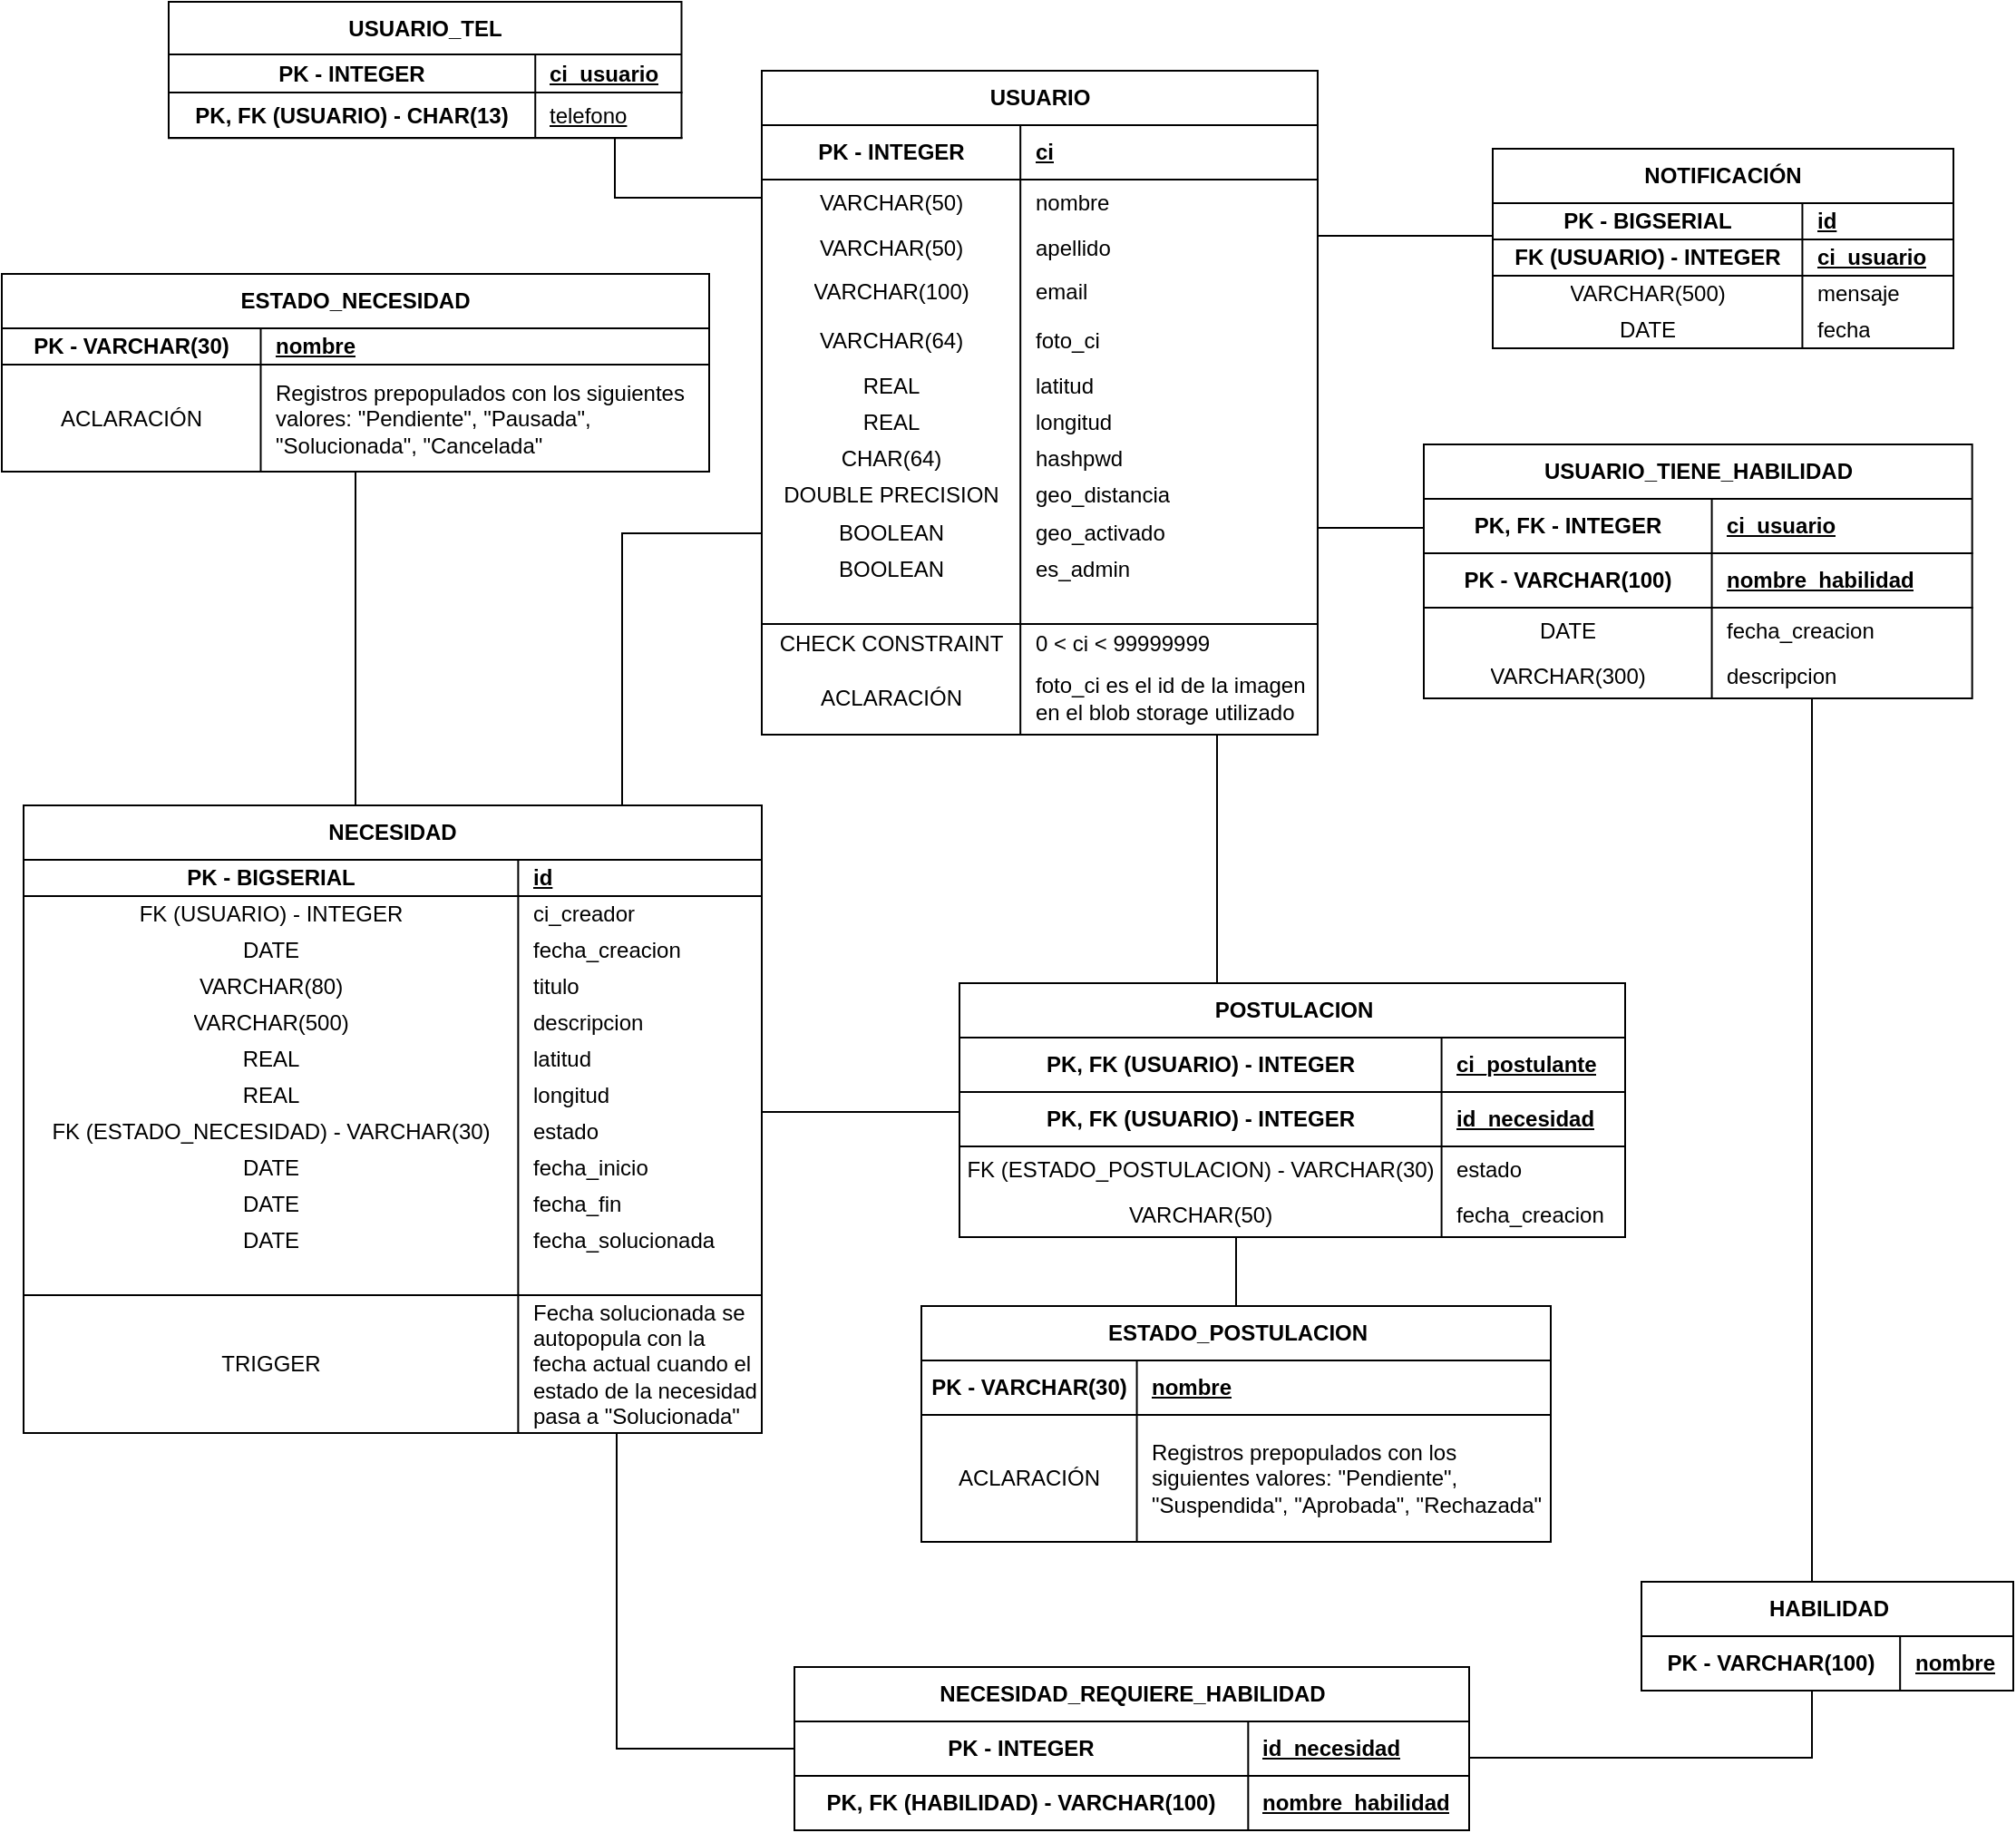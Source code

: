 <mxfile version="21.3.8" type="onedrive">
  <diagram name="Página-1" id="zrf6kxMtCU2GZZKfEgIj">
    <mxGraphModel grid="0" page="0" gridSize="10" guides="1" tooltips="1" connect="1" arrows="1" fold="1" pageScale="1" pageWidth="827" pageHeight="1169" math="0" shadow="0">
      <root>
        <mxCell id="0" />
        <mxCell id="1" parent="0" />
        <mxCell id="dMZY4mZLo9hEpO47Zzg4-71" value="" style="endArrow=none;html=1;rounded=0;strokeWidth=1;edgeStyle=orthogonalEdgeStyle;" edge="1" parent="1" source="cQ3S0zqY3V_vQrIrqSEf-145" target="cQ3S0zqY3V_vQrIrqSEf-45">
          <mxGeometry width="50" height="50" relative="1" as="geometry">
            <mxPoint x="769" y="366.0" as="sourcePoint" />
            <mxPoint x="564.0" y="447" as="targetPoint" />
            <Array as="points">
              <mxPoint x="964" y="263" />
              <mxPoint x="964" y="263" />
            </Array>
          </mxGeometry>
        </mxCell>
        <mxCell id="dMZY4mZLo9hEpO47Zzg4-102" value="" style="endArrow=none;html=1;rounded=0;edgeStyle=elbowEdgeStyle;strokeWidth=1;elbow=vertical;" edge="1" parent="1" source="cQ3S0zqY3V_vQrIrqSEf-517" target="cQ3S0zqY3V_vQrIrqSEf-45">
          <mxGeometry width="50" height="50" relative="1" as="geometry">
            <mxPoint x="246" y="658" as="sourcePoint" />
            <mxPoint x="517" y="691" as="targetPoint" />
            <Array as="points">
              <mxPoint x="539" y="427" />
              <mxPoint x="539" y="407" />
              <mxPoint x="381" y="407" />
              <mxPoint x="160" y="407" />
              <mxPoint x="330" y="407" />
              <mxPoint x="354" y="435" />
            </Array>
          </mxGeometry>
        </mxCell>
        <mxCell id="dMZY4mZLo9hEpO47Zzg4-131" value="" style="endArrow=none;html=1;rounded=0;edgeStyle=elbowEdgeStyle;strokeWidth=1;" edge="1" parent="1" source="cQ3S0zqY3V_vQrIrqSEf-858" target="cQ3S0zqY3V_vQrIrqSEf-45">
          <mxGeometry width="50" height="50" relative="1" as="geometry">
            <mxPoint x="1121" y="397" as="sourcePoint" />
            <mxPoint x="798" y="665" as="targetPoint" />
            <Array as="points">
              <mxPoint x="942" y="424" />
              <mxPoint x="1195" y="583" />
              <mxPoint x="510" y="575" />
            </Array>
          </mxGeometry>
        </mxCell>
        <mxCell id="dMZY4mZLo9hEpO47Zzg4-137" value="" style="endArrow=none;html=1;rounded=0;edgeStyle=elbowEdgeStyle;strokeWidth=1;elbow=vertical;" edge="1" parent="1" source="cQ3S0zqY3V_vQrIrqSEf-718" target="cQ3S0zqY3V_vQrIrqSEf-858">
          <mxGeometry width="50" height="50" relative="1" as="geometry">
            <mxPoint x="1141" y="906" as="sourcePoint" />
            <mxPoint x="1194.5" y="526" as="targetPoint" />
            <Array as="points">
              <mxPoint x="1195" y="593" />
            </Array>
          </mxGeometry>
        </mxCell>
        <mxCell id="dMZY4mZLo9hEpO47Zzg4-139" value="" style="endArrow=none;html=1;rounded=0;edgeStyle=elbowEdgeStyle;strokeWidth=1;" edge="1" parent="1" source="cQ3S0zqY3V_vQrIrqSEf-517" target="cQ3S0zqY3V_vQrIrqSEf-758">
          <mxGeometry width="50" height="50" relative="1" as="geometry">
            <mxPoint x="238" y="958" as="sourcePoint" />
            <mxPoint x="587" y="1101" as="targetPoint" />
            <Array as="points">
              <mxPoint x="536" y="979" />
              <mxPoint x="380" y="1048" />
              <mxPoint x="167" y="963" />
              <mxPoint x="-107" y="998" />
              <mxPoint x="232" y="1018" />
            </Array>
          </mxGeometry>
        </mxCell>
        <mxCell id="dMZY4mZLo9hEpO47Zzg4-141" value="" style="endArrow=none;html=1;rounded=0;edgeStyle=elbowEdgeStyle;strokeWidth=1;" edge="1" parent="1" source="cQ3S0zqY3V_vQrIrqSEf-718" target="cQ3S0zqY3V_vQrIrqSEf-758">
          <mxGeometry width="50" height="50" relative="1" as="geometry">
            <mxPoint x="1134" y="1101.0" as="sourcePoint" />
            <mxPoint x="852" y="1079" as="targetPoint" />
            <Array as="points">
              <mxPoint x="1195" y="1102" />
              <mxPoint x="1195" y="1079" />
              <mxPoint x="1417" y="1047" />
            </Array>
          </mxGeometry>
        </mxCell>
        <mxCell id="dMZY4mZLo9hEpO47Zzg4-150" value="" style="endArrow=none;html=1;rounded=0;edgeStyle=elbowEdgeStyle;strokeWidth=1;" edge="1" parent="1" source="cQ3S0zqY3V_vQrIrqSEf-517" target="cQ3S0zqY3V_vQrIrqSEf-801">
          <mxGeometry width="50" height="50" relative="1" as="geometry">
            <mxPoint x="331" y="808" as="sourcePoint" />
            <mxPoint x="429" y="829.879" as="targetPoint" />
            <Array as="points">
              <mxPoint x="653" y="746" />
              <mxPoint x="460" y="780" />
            </Array>
          </mxGeometry>
        </mxCell>
        <mxCell id="dMZY4mZLo9hEpO47Zzg4-160" value="" style="endArrow=none;html=1;rounded=0;edgeStyle=elbowEdgeStyle;strokeWidth=1;elbow=vertical;" edge="1" parent="1" source="cQ3S0zqY3V_vQrIrqSEf-45" target="cQ3S0zqY3V_vQrIrqSEf-1">
          <mxGeometry width="50" height="50" relative="1" as="geometry">
            <mxPoint x="517" y="327" as="sourcePoint" />
            <mxPoint x="358" y="420" as="targetPoint" />
            <Array as="points">
              <mxPoint x="535" y="242" />
              <mxPoint x="644" y="133" />
              <mxPoint x="540" y="148" />
              <mxPoint x="533" y="148" />
            </Array>
          </mxGeometry>
        </mxCell>
        <mxCell id="cQ3S0zqY3V_vQrIrqSEf-1" value="USUARIO_TEL" style="shape=table;startSize=29;container=1;collapsible=1;childLayout=tableLayout;fixedRows=1;rowLines=0;fontStyle=1;align=center;resizeLast=1;html=1;" vertex="1" parent="1">
          <mxGeometry x="289" y="134" width="282.75" height="75.1" as="geometry" />
        </mxCell>
        <mxCell id="cQ3S0zqY3V_vQrIrqSEf-62" value="" style="shape=tableRow;horizontal=0;startSize=0;swimlaneHead=0;swimlaneBody=0;fillColor=none;collapsible=0;dropTarget=0;points=[[0,0.5],[1,0.5]];portConstraint=eastwest;top=0;left=0;right=0;bottom=1;html=1;" vertex="1" parent="cQ3S0zqY3V_vQrIrqSEf-1">
          <mxGeometry y="29" width="282.75" height="21" as="geometry" />
        </mxCell>
        <mxCell id="cQ3S0zqY3V_vQrIrqSEf-63" value="PK -&amp;nbsp;INTEGER" style="shape=partialRectangle;connectable=0;fillColor=none;top=0;left=0;bottom=0;right=0;fontStyle=1;overflow=hidden;html=1;whiteSpace=wrap;" vertex="1" parent="cQ3S0zqY3V_vQrIrqSEf-62">
          <mxGeometry width="202.125" height="21" as="geometry">
            <mxRectangle width="202.125" height="21" as="alternateBounds" />
          </mxGeometry>
        </mxCell>
        <mxCell id="cQ3S0zqY3V_vQrIrqSEf-64" value="ci_usuario" style="shape=partialRectangle;connectable=0;fillColor=none;top=0;left=0;bottom=0;right=0;align=left;spacingLeft=6;fontStyle=5;overflow=hidden;html=1;whiteSpace=wrap;" vertex="1" parent="cQ3S0zqY3V_vQrIrqSEf-62">
          <mxGeometry x="202.125" width="80.625" height="21" as="geometry">
            <mxRectangle width="80.625" height="21" as="alternateBounds" />
          </mxGeometry>
        </mxCell>
        <mxCell id="cQ3S0zqY3V_vQrIrqSEf-2" value="" style="shape=tableRow;horizontal=0;startSize=0;swimlaneHead=0;swimlaneBody=0;fillColor=none;collapsible=0;dropTarget=0;points=[[0,0.5],[1,0.5]];portConstraint=eastwest;top=0;left=0;right=0;bottom=1;" vertex="1" parent="cQ3S0zqY3V_vQrIrqSEf-1">
          <mxGeometry y="50" width="282.75" height="25" as="geometry" />
        </mxCell>
        <mxCell id="cQ3S0zqY3V_vQrIrqSEf-3" value="PK, FK (USUARIO) - CHAR(13)" style="shape=partialRectangle;connectable=0;fillColor=none;top=0;left=0;bottom=0;right=0;fontStyle=1;overflow=hidden;whiteSpace=wrap;html=1;" vertex="1" parent="cQ3S0zqY3V_vQrIrqSEf-2">
          <mxGeometry width="202.125" height="25" as="geometry">
            <mxRectangle width="202.125" height="25" as="alternateBounds" />
          </mxGeometry>
        </mxCell>
        <mxCell id="cQ3S0zqY3V_vQrIrqSEf-4" value="&lt;span style=&quot;font-weight: normal;&quot;&gt;telefono&lt;br&gt;&lt;/span&gt;" style="shape=partialRectangle;connectable=0;fillColor=none;top=0;left=0;bottom=0;right=0;align=left;spacingLeft=6;fontStyle=5;overflow=hidden;whiteSpace=wrap;html=1;" vertex="1" parent="cQ3S0zqY3V_vQrIrqSEf-2">
          <mxGeometry x="202.125" width="80.625" height="25" as="geometry">
            <mxRectangle width="80.625" height="25" as="alternateBounds" />
          </mxGeometry>
        </mxCell>
        <mxCell id="cQ3S0zqY3V_vQrIrqSEf-45" value="USUARIO" style="shape=table;startSize=30;container=1;collapsible=1;childLayout=tableLayout;fixedRows=1;rowLines=0;fontStyle=1;align=center;resizeLast=1;html=1;columnLines=1;" vertex="1" parent="1">
          <mxGeometry x="616" y="172" width="306.48" height="366" as="geometry" />
        </mxCell>
        <mxCell id="cQ3S0zqY3V_vQrIrqSEf-46" value="" style="shape=tableRow;horizontal=0;startSize=0;swimlaneHead=0;swimlaneBody=0;fillColor=none;collapsible=0;dropTarget=0;points=[[0,0.5],[1,0.5]];portConstraint=eastwest;top=0;left=0;right=0;bottom=1;" vertex="1" parent="cQ3S0zqY3V_vQrIrqSEf-45">
          <mxGeometry y="30" width="306.48" height="30" as="geometry" />
        </mxCell>
        <mxCell id="cQ3S0zqY3V_vQrIrqSEf-47" value="PK - INTEGER" style="shape=partialRectangle;connectable=0;fillColor=none;top=0;left=0;bottom=0;right=0;fontStyle=1;overflow=hidden;whiteSpace=wrap;html=1;" vertex="1" parent="cQ3S0zqY3V_vQrIrqSEf-46">
          <mxGeometry width="142.583" height="30" as="geometry">
            <mxRectangle width="142.583" height="30" as="alternateBounds" />
          </mxGeometry>
        </mxCell>
        <mxCell id="cQ3S0zqY3V_vQrIrqSEf-48" value="ci" style="shape=partialRectangle;connectable=0;fillColor=none;top=0;left=0;bottom=0;right=0;align=left;spacingLeft=6;fontStyle=5;overflow=hidden;whiteSpace=wrap;html=1;" vertex="1" parent="cQ3S0zqY3V_vQrIrqSEf-46">
          <mxGeometry x="142.583" width="163.897" height="30" as="geometry">
            <mxRectangle width="163.897" height="30" as="alternateBounds" />
          </mxGeometry>
        </mxCell>
        <mxCell id="cQ3S0zqY3V_vQrIrqSEf-49" value="" style="shape=tableRow;horizontal=0;startSize=0;swimlaneHead=0;swimlaneBody=0;fillColor=none;collapsible=0;dropTarget=0;points=[[0,0.5],[1,0.5]];portConstraint=eastwest;top=0;left=0;right=0;bottom=0;" vertex="1" parent="cQ3S0zqY3V_vQrIrqSEf-45">
          <mxGeometry y="60" width="306.48" height="26" as="geometry" />
        </mxCell>
        <mxCell id="cQ3S0zqY3V_vQrIrqSEf-50" value="VARCHAR(50)" style="shape=partialRectangle;connectable=0;fillColor=none;top=0;left=0;bottom=0;right=0;editable=1;overflow=hidden;whiteSpace=wrap;html=1;" vertex="1" parent="cQ3S0zqY3V_vQrIrqSEf-49">
          <mxGeometry width="142.583" height="26" as="geometry">
            <mxRectangle width="142.583" height="26" as="alternateBounds" />
          </mxGeometry>
        </mxCell>
        <mxCell id="cQ3S0zqY3V_vQrIrqSEf-51" value="nombre" style="shape=partialRectangle;connectable=0;fillColor=none;top=0;left=0;bottom=0;right=0;align=left;spacingLeft=6;overflow=hidden;whiteSpace=wrap;html=1;" vertex="1" parent="cQ3S0zqY3V_vQrIrqSEf-49">
          <mxGeometry x="142.583" width="163.897" height="26" as="geometry">
            <mxRectangle width="163.897" height="26" as="alternateBounds" />
          </mxGeometry>
        </mxCell>
        <mxCell id="cQ3S0zqY3V_vQrIrqSEf-52" value="" style="shape=tableRow;horizontal=0;startSize=0;swimlaneHead=0;swimlaneBody=0;fillColor=none;collapsible=0;dropTarget=0;points=[[0,0.5],[1,0.5]];portConstraint=eastwest;top=0;left=0;right=0;bottom=0;" vertex="1" parent="cQ3S0zqY3V_vQrIrqSEf-45">
          <mxGeometry y="86" width="306.48" height="24" as="geometry" />
        </mxCell>
        <mxCell id="cQ3S0zqY3V_vQrIrqSEf-53" value="VARCHAR(50)" style="shape=partialRectangle;connectable=0;fillColor=none;top=0;left=0;bottom=0;right=0;editable=1;overflow=hidden;whiteSpace=wrap;html=1;" vertex="1" parent="cQ3S0zqY3V_vQrIrqSEf-52">
          <mxGeometry width="142.583" height="24" as="geometry">
            <mxRectangle width="142.583" height="24" as="alternateBounds" />
          </mxGeometry>
        </mxCell>
        <mxCell id="cQ3S0zqY3V_vQrIrqSEf-54" value="apellido" style="shape=partialRectangle;connectable=0;fillColor=none;top=0;left=0;bottom=0;right=0;align=left;spacingLeft=6;overflow=hidden;whiteSpace=wrap;html=1;" vertex="1" parent="cQ3S0zqY3V_vQrIrqSEf-52">
          <mxGeometry x="142.583" width="163.897" height="24" as="geometry">
            <mxRectangle width="163.897" height="24" as="alternateBounds" />
          </mxGeometry>
        </mxCell>
        <mxCell id="cQ3S0zqY3V_vQrIrqSEf-901" value="" style="shape=tableRow;horizontal=0;startSize=0;swimlaneHead=0;swimlaneBody=0;fillColor=none;collapsible=0;dropTarget=0;points=[[0,0.5],[1,0.5]];portConstraint=eastwest;top=0;left=0;right=0;bottom=0;" vertex="1" parent="cQ3S0zqY3V_vQrIrqSEf-45">
          <mxGeometry y="110" width="306.48" height="24" as="geometry" />
        </mxCell>
        <mxCell id="cQ3S0zqY3V_vQrIrqSEf-902" value="VARCHAR(100)" style="shape=partialRectangle;connectable=0;fillColor=none;top=0;left=0;bottom=0;right=0;editable=1;overflow=hidden;whiteSpace=wrap;html=1;" vertex="1" parent="cQ3S0zqY3V_vQrIrqSEf-901">
          <mxGeometry width="142.583" height="24" as="geometry">
            <mxRectangle width="142.583" height="24" as="alternateBounds" />
          </mxGeometry>
        </mxCell>
        <mxCell id="cQ3S0zqY3V_vQrIrqSEf-903" value="email" style="shape=partialRectangle;connectable=0;fillColor=none;top=0;left=0;bottom=0;right=0;align=left;spacingLeft=6;overflow=hidden;whiteSpace=wrap;html=1;" vertex="1" parent="cQ3S0zqY3V_vQrIrqSEf-901">
          <mxGeometry x="142.583" width="163.897" height="24" as="geometry">
            <mxRectangle width="163.897" height="24" as="alternateBounds" />
          </mxGeometry>
        </mxCell>
        <mxCell id="cQ3S0zqY3V_vQrIrqSEf-55" value="" style="shape=tableRow;horizontal=0;startSize=0;swimlaneHead=0;swimlaneBody=0;fillColor=none;collapsible=0;dropTarget=0;points=[[0,0.5],[1,0.5]];portConstraint=eastwest;top=0;left=0;right=0;bottom=0;" vertex="1" parent="cQ3S0zqY3V_vQrIrqSEf-45">
          <mxGeometry y="134" width="306.48" height="30" as="geometry" />
        </mxCell>
        <mxCell id="cQ3S0zqY3V_vQrIrqSEf-56" value="VARCHAR(64)" style="shape=partialRectangle;connectable=0;fillColor=none;top=0;left=0;bottom=0;right=0;editable=1;overflow=hidden;whiteSpace=wrap;html=1;" vertex="1" parent="cQ3S0zqY3V_vQrIrqSEf-55">
          <mxGeometry width="142.583" height="30" as="geometry">
            <mxRectangle width="142.583" height="30" as="alternateBounds" />
          </mxGeometry>
        </mxCell>
        <mxCell id="cQ3S0zqY3V_vQrIrqSEf-57" value="foto_ci" style="shape=partialRectangle;connectable=0;fillColor=none;top=0;left=0;bottom=0;right=0;align=left;spacingLeft=6;overflow=hidden;whiteSpace=wrap;html=1;" vertex="1" parent="cQ3S0zqY3V_vQrIrqSEf-55">
          <mxGeometry x="142.583" width="163.897" height="30" as="geometry">
            <mxRectangle width="163.897" height="30" as="alternateBounds" />
          </mxGeometry>
        </mxCell>
        <mxCell id="cQ3S0zqY3V_vQrIrqSEf-83" value="" style="shape=tableRow;horizontal=0;startSize=0;swimlaneHead=0;swimlaneBody=0;fillColor=none;collapsible=0;dropTarget=0;points=[[0,0.5],[1,0.5]];portConstraint=eastwest;top=0;left=0;right=0;bottom=0;html=1;" vertex="1" parent="cQ3S0zqY3V_vQrIrqSEf-45">
          <mxGeometry y="164" width="306.48" height="20" as="geometry" />
        </mxCell>
        <mxCell id="cQ3S0zqY3V_vQrIrqSEf-84" value="REAL" style="shape=partialRectangle;connectable=0;fillColor=none;top=0;left=0;bottom=0;right=0;editable=1;overflow=hidden;html=1;whiteSpace=wrap;" vertex="1" parent="cQ3S0zqY3V_vQrIrqSEf-83">
          <mxGeometry width="142.583" height="20" as="geometry">
            <mxRectangle width="142.583" height="20" as="alternateBounds" />
          </mxGeometry>
        </mxCell>
        <mxCell id="cQ3S0zqY3V_vQrIrqSEf-85" value="latitud" style="shape=partialRectangle;connectable=0;fillColor=none;top=0;left=0;bottom=0;right=0;align=left;spacingLeft=6;overflow=hidden;html=1;whiteSpace=wrap;" vertex="1" parent="cQ3S0zqY3V_vQrIrqSEf-83">
          <mxGeometry x="142.583" width="163.897" height="20" as="geometry">
            <mxRectangle width="163.897" height="20" as="alternateBounds" />
          </mxGeometry>
        </mxCell>
        <mxCell id="cQ3S0zqY3V_vQrIrqSEf-86" value="" style="shape=tableRow;horizontal=0;startSize=0;swimlaneHead=0;swimlaneBody=0;fillColor=none;collapsible=0;dropTarget=0;points=[[0,0.5],[1,0.5]];portConstraint=eastwest;top=0;left=0;right=0;bottom=0;html=1;" vertex="1" parent="cQ3S0zqY3V_vQrIrqSEf-45">
          <mxGeometry y="184" width="306.48" height="20" as="geometry" />
        </mxCell>
        <mxCell id="cQ3S0zqY3V_vQrIrqSEf-87" value="REAL" style="shape=partialRectangle;connectable=0;fillColor=none;top=0;left=0;bottom=0;right=0;editable=1;overflow=hidden;html=1;whiteSpace=wrap;" vertex="1" parent="cQ3S0zqY3V_vQrIrqSEf-86">
          <mxGeometry width="142.583" height="20" as="geometry">
            <mxRectangle width="142.583" height="20" as="alternateBounds" />
          </mxGeometry>
        </mxCell>
        <mxCell id="cQ3S0zqY3V_vQrIrqSEf-88" value="longitud" style="shape=partialRectangle;connectable=0;fillColor=none;top=0;left=0;bottom=0;right=0;align=left;spacingLeft=6;overflow=hidden;html=1;whiteSpace=wrap;" vertex="1" parent="cQ3S0zqY3V_vQrIrqSEf-86">
          <mxGeometry x="142.583" width="163.897" height="20" as="geometry">
            <mxRectangle width="163.897" height="20" as="alternateBounds" />
          </mxGeometry>
        </mxCell>
        <mxCell id="cQ3S0zqY3V_vQrIrqSEf-74" value="" style="shape=tableRow;horizontal=0;startSize=0;swimlaneHead=0;swimlaneBody=0;fillColor=none;collapsible=0;dropTarget=0;points=[[0,0.5],[1,0.5]];portConstraint=eastwest;top=0;left=0;right=0;bottom=0;html=1;" vertex="1" parent="cQ3S0zqY3V_vQrIrqSEf-45">
          <mxGeometry y="204" width="306.48" height="20" as="geometry" />
        </mxCell>
        <mxCell id="cQ3S0zqY3V_vQrIrqSEf-75" value="CHAR(64)" style="shape=partialRectangle;connectable=0;fillColor=none;top=0;left=0;bottom=0;right=0;editable=1;overflow=hidden;html=1;whiteSpace=wrap;" vertex="1" parent="cQ3S0zqY3V_vQrIrqSEf-74">
          <mxGeometry width="142.583" height="20" as="geometry">
            <mxRectangle width="142.583" height="20" as="alternateBounds" />
          </mxGeometry>
        </mxCell>
        <mxCell id="cQ3S0zqY3V_vQrIrqSEf-76" value="hashpwd" style="shape=partialRectangle;connectable=0;fillColor=none;top=0;left=0;bottom=0;right=0;align=left;spacingLeft=6;overflow=hidden;html=1;whiteSpace=wrap;" vertex="1" parent="cQ3S0zqY3V_vQrIrqSEf-74">
          <mxGeometry x="142.583" width="163.897" height="20" as="geometry">
            <mxRectangle width="163.897" height="20" as="alternateBounds" />
          </mxGeometry>
        </mxCell>
        <mxCell id="cQ3S0zqY3V_vQrIrqSEf-95" value="" style="shape=tableRow;horizontal=0;startSize=0;swimlaneHead=0;swimlaneBody=0;fillColor=none;collapsible=0;dropTarget=0;points=[[0,0.5],[1,0.5]];portConstraint=eastwest;top=0;left=0;right=0;bottom=0;html=1;" vertex="1" parent="cQ3S0zqY3V_vQrIrqSEf-45">
          <mxGeometry y="224" width="306.48" height="20" as="geometry" />
        </mxCell>
        <mxCell id="cQ3S0zqY3V_vQrIrqSEf-96" value="DOUBLE PRECISION" style="shape=partialRectangle;connectable=0;fillColor=none;top=0;left=0;bottom=0;right=0;editable=1;overflow=hidden;html=1;whiteSpace=wrap;" vertex="1" parent="cQ3S0zqY3V_vQrIrqSEf-95">
          <mxGeometry width="142.583" height="20" as="geometry">
            <mxRectangle width="142.583" height="20" as="alternateBounds" />
          </mxGeometry>
        </mxCell>
        <mxCell id="cQ3S0zqY3V_vQrIrqSEf-97" value="geo_distancia" style="shape=partialRectangle;connectable=0;fillColor=none;top=0;left=0;bottom=0;right=0;align=left;spacingLeft=6;overflow=hidden;html=1;whiteSpace=wrap;" vertex="1" parent="cQ3S0zqY3V_vQrIrqSEf-95">
          <mxGeometry x="142.583" width="163.897" height="20" as="geometry">
            <mxRectangle width="163.897" height="20" as="alternateBounds" />
          </mxGeometry>
        </mxCell>
        <mxCell id="cQ3S0zqY3V_vQrIrqSEf-98" value="" style="shape=tableRow;horizontal=0;startSize=0;swimlaneHead=0;swimlaneBody=0;fillColor=none;collapsible=0;dropTarget=0;points=[[0,0.5],[1,0.5]];portConstraint=eastwest;top=0;left=0;right=0;bottom=0;html=1;" vertex="1" parent="cQ3S0zqY3V_vQrIrqSEf-45">
          <mxGeometry y="244" width="306.48" height="21" as="geometry" />
        </mxCell>
        <mxCell id="cQ3S0zqY3V_vQrIrqSEf-99" value="BOOLEAN" style="shape=partialRectangle;connectable=0;fillColor=none;top=0;left=0;bottom=0;right=0;editable=1;overflow=hidden;html=1;whiteSpace=wrap;" vertex="1" parent="cQ3S0zqY3V_vQrIrqSEf-98">
          <mxGeometry width="142.583" height="21" as="geometry">
            <mxRectangle width="142.583" height="21" as="alternateBounds" />
          </mxGeometry>
        </mxCell>
        <mxCell id="cQ3S0zqY3V_vQrIrqSEf-100" value="geo_activado" style="shape=partialRectangle;connectable=0;fillColor=none;top=0;left=0;bottom=0;right=0;align=left;spacingLeft=6;overflow=hidden;html=1;whiteSpace=wrap;" vertex="1" parent="cQ3S0zqY3V_vQrIrqSEf-98">
          <mxGeometry x="142.583" width="163.897" height="21" as="geometry">
            <mxRectangle width="163.897" height="21" as="alternateBounds" />
          </mxGeometry>
        </mxCell>
        <mxCell id="cQ3S0zqY3V_vQrIrqSEf-388" value="" style="shape=tableRow;horizontal=0;startSize=0;swimlaneHead=0;swimlaneBody=0;fillColor=none;collapsible=0;dropTarget=0;points=[[0,0.5],[1,0.5]];portConstraint=eastwest;top=0;left=0;right=0;bottom=0;html=1;" vertex="1" parent="cQ3S0zqY3V_vQrIrqSEf-45">
          <mxGeometry y="265" width="306.48" height="20" as="geometry" />
        </mxCell>
        <mxCell id="cQ3S0zqY3V_vQrIrqSEf-389" value="BOOLEAN" style="shape=partialRectangle;connectable=0;fillColor=none;top=0;left=0;bottom=0;right=0;editable=1;overflow=hidden;html=1;whiteSpace=wrap;" vertex="1" parent="cQ3S0zqY3V_vQrIrqSEf-388">
          <mxGeometry width="142.583" height="20" as="geometry">
            <mxRectangle width="142.583" height="20" as="alternateBounds" />
          </mxGeometry>
        </mxCell>
        <mxCell id="cQ3S0zqY3V_vQrIrqSEf-390" value="es_admin" style="shape=partialRectangle;connectable=0;fillColor=none;top=0;left=0;bottom=0;right=0;align=left;spacingLeft=6;overflow=hidden;html=1;whiteSpace=wrap;" vertex="1" parent="cQ3S0zqY3V_vQrIrqSEf-388">
          <mxGeometry x="142.583" width="163.897" height="20" as="geometry">
            <mxRectangle width="163.897" height="20" as="alternateBounds" />
          </mxGeometry>
        </mxCell>
        <mxCell id="cQ3S0zqY3V_vQrIrqSEf-459" value="" style="shape=tableRow;horizontal=0;startSize=0;swimlaneHead=0;swimlaneBody=0;fillColor=none;collapsible=0;dropTarget=0;points=[[0,0.5],[1,0.5]];portConstraint=eastwest;top=0;left=0;right=0;bottom=1;html=1;fontSize=3;" vertex="1" parent="cQ3S0zqY3V_vQrIrqSEf-45">
          <mxGeometry y="285" width="306.48" height="20" as="geometry" />
        </mxCell>
        <mxCell id="cQ3S0zqY3V_vQrIrqSEf-460" value="" style="shape=partialRectangle;connectable=0;fillColor=none;top=0;left=0;bottom=0;right=0;fontStyle=1;overflow=hidden;html=1;whiteSpace=wrap;" vertex="1" parent="cQ3S0zqY3V_vQrIrqSEf-459">
          <mxGeometry width="142.583" height="20" as="geometry">
            <mxRectangle width="142.583" height="20" as="alternateBounds" />
          </mxGeometry>
        </mxCell>
        <mxCell id="cQ3S0zqY3V_vQrIrqSEf-461" value="" style="shape=partialRectangle;connectable=0;fillColor=none;top=0;left=0;bottom=0;right=0;align=left;spacingLeft=6;fontStyle=5;overflow=hidden;html=1;whiteSpace=wrap;" vertex="1" parent="cQ3S0zqY3V_vQrIrqSEf-459">
          <mxGeometry x="142.583" width="163.897" height="20" as="geometry">
            <mxRectangle width="163.897" height="20" as="alternateBounds" />
          </mxGeometry>
        </mxCell>
        <mxCell id="cQ3S0zqY3V_vQrIrqSEf-471" value="" style="shape=tableRow;horizontal=0;startSize=0;swimlaneHead=0;swimlaneBody=0;fillColor=none;collapsible=0;dropTarget=0;points=[[0,0.5],[1,0.5]];portConstraint=eastwest;top=0;left=0;right=0;bottom=0;html=1;" vertex="1" parent="cQ3S0zqY3V_vQrIrqSEf-45">
          <mxGeometry y="305" width="306.48" height="21" as="geometry" />
        </mxCell>
        <mxCell id="cQ3S0zqY3V_vQrIrqSEf-472" value="CHECK CONSTRAINT" style="shape=partialRectangle;connectable=0;fillColor=none;top=0;left=0;bottom=0;right=0;editable=1;overflow=hidden;html=1;whiteSpace=wrap;" vertex="1" parent="cQ3S0zqY3V_vQrIrqSEf-471">
          <mxGeometry width="142.583" height="21" as="geometry">
            <mxRectangle width="142.583" height="21" as="alternateBounds" />
          </mxGeometry>
        </mxCell>
        <mxCell id="cQ3S0zqY3V_vQrIrqSEf-473" value="0 &amp;lt; ci &amp;lt; 99999999" style="shape=partialRectangle;connectable=0;fillColor=none;top=0;left=0;bottom=0;right=0;align=left;spacingLeft=6;overflow=hidden;html=1;whiteSpace=wrap;" vertex="1" parent="cQ3S0zqY3V_vQrIrqSEf-471">
          <mxGeometry x="142.583" width="163.897" height="21" as="geometry">
            <mxRectangle width="163.897" height="21" as="alternateBounds" />
          </mxGeometry>
        </mxCell>
        <mxCell id="cQ3S0zqY3V_vQrIrqSEf-474" value="" style="shape=tableRow;horizontal=0;startSize=0;swimlaneHead=0;swimlaneBody=0;fillColor=none;collapsible=0;dropTarget=0;points=[[0,0.5],[1,0.5]];portConstraint=eastwest;top=0;left=0;right=0;bottom=0;html=1;" vertex="1" parent="cQ3S0zqY3V_vQrIrqSEf-45">
          <mxGeometry y="326" width="306.48" height="40" as="geometry" />
        </mxCell>
        <mxCell id="cQ3S0zqY3V_vQrIrqSEf-475" value="ACLARACIÓN" style="shape=partialRectangle;connectable=0;fillColor=none;top=0;left=0;bottom=0;right=0;editable=1;overflow=hidden;html=1;whiteSpace=wrap;" vertex="1" parent="cQ3S0zqY3V_vQrIrqSEf-474">
          <mxGeometry width="142.583" height="40" as="geometry">
            <mxRectangle width="142.583" height="40" as="alternateBounds" />
          </mxGeometry>
        </mxCell>
        <mxCell id="cQ3S0zqY3V_vQrIrqSEf-476" value="foto_ci es el id de la imagen en el blob storage utilizado" style="shape=partialRectangle;connectable=0;fillColor=none;top=0;left=0;bottom=0;right=0;align=left;spacingLeft=6;overflow=hidden;html=1;whiteSpace=wrap;" vertex="1" parent="cQ3S0zqY3V_vQrIrqSEf-474">
          <mxGeometry x="142.583" width="163.897" height="40" as="geometry">
            <mxRectangle width="163.897" height="40" as="alternateBounds" />
          </mxGeometry>
        </mxCell>
        <mxCell id="cQ3S0zqY3V_vQrIrqSEf-145" value="NOTIFICACIÓN" style="shape=table;startSize=30;container=1;collapsible=1;childLayout=tableLayout;fixedRows=1;rowLines=0;fontStyle=1;align=center;resizeLast=1;html=1;whiteSpace=wrap;" vertex="1" parent="1">
          <mxGeometry x="1019" y="215" width="254" height="110" as="geometry" />
        </mxCell>
        <mxCell id="cQ3S0zqY3V_vQrIrqSEf-146" value="" style="shape=tableRow;horizontal=0;startSize=0;swimlaneHead=0;swimlaneBody=0;fillColor=none;collapsible=0;dropTarget=0;points=[[0,0.5],[1,0.5]];portConstraint=eastwest;top=0;left=0;right=0;bottom=1;html=1;" vertex="1" parent="cQ3S0zqY3V_vQrIrqSEf-145">
          <mxGeometry y="30" width="254" height="20" as="geometry" />
        </mxCell>
        <mxCell id="cQ3S0zqY3V_vQrIrqSEf-147" value="PK - BIGSERIAL" style="shape=partialRectangle;connectable=0;fillColor=none;top=0;left=0;bottom=0;right=0;fontStyle=1;overflow=hidden;html=1;whiteSpace=wrap;" vertex="1" parent="cQ3S0zqY3V_vQrIrqSEf-146">
          <mxGeometry width="170.714" height="20" as="geometry">
            <mxRectangle width="170.714" height="20" as="alternateBounds" />
          </mxGeometry>
        </mxCell>
        <mxCell id="cQ3S0zqY3V_vQrIrqSEf-148" value="id" style="shape=partialRectangle;connectable=0;fillColor=none;top=0;left=0;bottom=0;right=0;align=left;spacingLeft=6;fontStyle=5;overflow=hidden;html=1;whiteSpace=wrap;" vertex="1" parent="cQ3S0zqY3V_vQrIrqSEf-146">
          <mxGeometry x="170.714" width="83.286" height="20" as="geometry">
            <mxRectangle width="83.286" height="20" as="alternateBounds" />
          </mxGeometry>
        </mxCell>
        <mxCell id="cQ3S0zqY3V_vQrIrqSEf-186" value="" style="shape=tableRow;horizontal=0;startSize=0;swimlaneHead=0;swimlaneBody=0;fillColor=none;collapsible=0;dropTarget=0;points=[[0,0.5],[1,0.5]];portConstraint=eastwest;top=0;left=0;right=0;bottom=1;html=1;" vertex="1" parent="cQ3S0zqY3V_vQrIrqSEf-145">
          <mxGeometry y="50" width="254" height="20" as="geometry" />
        </mxCell>
        <mxCell id="cQ3S0zqY3V_vQrIrqSEf-187" value="FK (USUARIO) - INTEGER" style="shape=partialRectangle;connectable=0;fillColor=none;top=0;left=0;bottom=0;right=0;fontStyle=1;overflow=hidden;html=1;whiteSpace=wrap;" vertex="1" parent="cQ3S0zqY3V_vQrIrqSEf-186">
          <mxGeometry width="170.714" height="20" as="geometry">
            <mxRectangle width="170.714" height="20" as="alternateBounds" />
          </mxGeometry>
        </mxCell>
        <mxCell id="cQ3S0zqY3V_vQrIrqSEf-188" value="ci_usuario" style="shape=partialRectangle;connectable=0;fillColor=none;top=0;left=0;bottom=0;right=0;align=left;spacingLeft=6;fontStyle=5;overflow=hidden;html=1;whiteSpace=wrap;" vertex="1" parent="cQ3S0zqY3V_vQrIrqSEf-186">
          <mxGeometry x="170.714" width="83.286" height="20" as="geometry">
            <mxRectangle width="83.286" height="20" as="alternateBounds" />
          </mxGeometry>
        </mxCell>
        <mxCell id="cQ3S0zqY3V_vQrIrqSEf-189" value="" style="shape=tableRow;horizontal=0;startSize=0;swimlaneHead=0;swimlaneBody=0;fillColor=none;collapsible=0;dropTarget=0;points=[[0,0.5],[1,0.5]];portConstraint=eastwest;top=0;left=0;right=0;bottom=0;html=1;" vertex="1" parent="cQ3S0zqY3V_vQrIrqSEf-145">
          <mxGeometry y="70" width="254" height="20" as="geometry" />
        </mxCell>
        <mxCell id="cQ3S0zqY3V_vQrIrqSEf-190" value="VARCHAR(500)" style="shape=partialRectangle;connectable=0;fillColor=none;top=0;left=0;bottom=0;right=0;editable=1;overflow=hidden;html=1;whiteSpace=wrap;" vertex="1" parent="cQ3S0zqY3V_vQrIrqSEf-189">
          <mxGeometry width="170.714" height="20" as="geometry">
            <mxRectangle width="170.714" height="20" as="alternateBounds" />
          </mxGeometry>
        </mxCell>
        <mxCell id="cQ3S0zqY3V_vQrIrqSEf-191" value="mensaje" style="shape=partialRectangle;connectable=0;fillColor=none;top=0;left=0;bottom=0;right=0;align=left;spacingLeft=6;overflow=hidden;html=1;whiteSpace=wrap;" vertex="1" parent="cQ3S0zqY3V_vQrIrqSEf-189">
          <mxGeometry x="170.714" width="83.286" height="20" as="geometry">
            <mxRectangle width="83.286" height="20" as="alternateBounds" />
          </mxGeometry>
        </mxCell>
        <mxCell id="cQ3S0zqY3V_vQrIrqSEf-149" value="" style="shape=tableRow;horizontal=0;startSize=0;swimlaneHead=0;swimlaneBody=0;fillColor=none;collapsible=0;dropTarget=0;points=[[0,0.5],[1,0.5]];portConstraint=eastwest;top=0;left=0;right=0;bottom=0;html=1;" vertex="1" parent="cQ3S0zqY3V_vQrIrqSEf-145">
          <mxGeometry y="90" width="254" height="20" as="geometry" />
        </mxCell>
        <mxCell id="cQ3S0zqY3V_vQrIrqSEf-150" value="DATE" style="shape=partialRectangle;connectable=0;fillColor=none;top=0;left=0;bottom=0;right=0;editable=1;overflow=hidden;html=1;whiteSpace=wrap;" vertex="1" parent="cQ3S0zqY3V_vQrIrqSEf-149">
          <mxGeometry width="170.714" height="20" as="geometry">
            <mxRectangle width="170.714" height="20" as="alternateBounds" />
          </mxGeometry>
        </mxCell>
        <mxCell id="cQ3S0zqY3V_vQrIrqSEf-151" value="fecha" style="shape=partialRectangle;connectable=0;fillColor=none;top=0;left=0;bottom=0;right=0;align=left;spacingLeft=6;overflow=hidden;html=1;whiteSpace=wrap;" vertex="1" parent="cQ3S0zqY3V_vQrIrqSEf-149">
          <mxGeometry x="170.714" width="83.286" height="20" as="geometry">
            <mxRectangle width="83.286" height="20" as="alternateBounds" />
          </mxGeometry>
        </mxCell>
        <mxCell id="cQ3S0zqY3V_vQrIrqSEf-517" value="NECESIDAD" style="shape=table;startSize=30;container=1;collapsible=1;childLayout=tableLayout;fixedRows=1;rowLines=0;fontStyle=1;align=center;resizeLast=1;html=1;whiteSpace=wrap;" vertex="1" parent="1">
          <mxGeometry x="209" y="577" width="407" height="346" as="geometry" />
        </mxCell>
        <mxCell id="cQ3S0zqY3V_vQrIrqSEf-518" value="" style="shape=tableRow;horizontal=0;startSize=0;swimlaneHead=0;swimlaneBody=0;fillColor=none;collapsible=0;dropTarget=0;points=[[0,0.5],[1,0.5]];portConstraint=eastwest;top=0;left=0;right=0;bottom=1;html=1;" vertex="1" parent="cQ3S0zqY3V_vQrIrqSEf-517">
          <mxGeometry y="30" width="407" height="20" as="geometry" />
        </mxCell>
        <mxCell id="cQ3S0zqY3V_vQrIrqSEf-519" value="PK - BIGSERIAL" style="shape=partialRectangle;connectable=0;fillColor=none;top=0;left=0;bottom=0;right=0;fontStyle=1;overflow=hidden;html=1;whiteSpace=wrap;" vertex="1" parent="cQ3S0zqY3V_vQrIrqSEf-518">
          <mxGeometry width="272.69" height="20" as="geometry">
            <mxRectangle width="272.69" height="20" as="alternateBounds" />
          </mxGeometry>
        </mxCell>
        <mxCell id="cQ3S0zqY3V_vQrIrqSEf-520" value="id" style="shape=partialRectangle;connectable=0;fillColor=none;top=0;left=0;bottom=0;right=0;align=left;spacingLeft=6;fontStyle=5;overflow=hidden;html=1;whiteSpace=wrap;" vertex="1" parent="cQ3S0zqY3V_vQrIrqSEf-518">
          <mxGeometry x="272.69" width="134.31" height="20" as="geometry">
            <mxRectangle width="134.31" height="20" as="alternateBounds" />
          </mxGeometry>
        </mxCell>
        <mxCell id="cQ3S0zqY3V_vQrIrqSEf-521" value="" style="shape=tableRow;horizontal=0;startSize=0;swimlaneHead=0;swimlaneBody=0;fillColor=none;collapsible=0;dropTarget=0;points=[[0,0.5],[1,0.5]];portConstraint=eastwest;top=0;left=0;right=0;bottom=0;html=1;" vertex="1" parent="cQ3S0zqY3V_vQrIrqSEf-517">
          <mxGeometry y="50" width="407" height="20" as="geometry" />
        </mxCell>
        <mxCell id="cQ3S0zqY3V_vQrIrqSEf-522" value="FK (USUARIO) - INTEGER" style="shape=partialRectangle;connectable=0;fillColor=none;top=0;left=0;bottom=0;right=0;editable=1;overflow=hidden;html=1;whiteSpace=wrap;" vertex="1" parent="cQ3S0zqY3V_vQrIrqSEf-521">
          <mxGeometry width="272.69" height="20" as="geometry">
            <mxRectangle width="272.69" height="20" as="alternateBounds" />
          </mxGeometry>
        </mxCell>
        <mxCell id="cQ3S0zqY3V_vQrIrqSEf-523" value="ci_creador" style="shape=partialRectangle;connectable=0;fillColor=none;top=0;left=0;bottom=0;right=0;align=left;spacingLeft=6;overflow=hidden;html=1;whiteSpace=wrap;" vertex="1" parent="cQ3S0zqY3V_vQrIrqSEf-521">
          <mxGeometry x="272.69" width="134.31" height="20" as="geometry">
            <mxRectangle width="134.31" height="20" as="alternateBounds" />
          </mxGeometry>
        </mxCell>
        <mxCell id="cQ3S0zqY3V_vQrIrqSEf-524" value="" style="shape=tableRow;horizontal=0;startSize=0;swimlaneHead=0;swimlaneBody=0;fillColor=none;collapsible=0;dropTarget=0;points=[[0,0.5],[1,0.5]];portConstraint=eastwest;top=0;left=0;right=0;bottom=0;html=1;" vertex="1" parent="cQ3S0zqY3V_vQrIrqSEf-517">
          <mxGeometry y="70" width="407" height="20" as="geometry" />
        </mxCell>
        <mxCell id="cQ3S0zqY3V_vQrIrqSEf-525" value="DATE" style="shape=partialRectangle;connectable=0;fillColor=none;top=0;left=0;bottom=0;right=0;editable=1;overflow=hidden;html=1;whiteSpace=wrap;" vertex="1" parent="cQ3S0zqY3V_vQrIrqSEf-524">
          <mxGeometry width="272.69" height="20" as="geometry">
            <mxRectangle width="272.69" height="20" as="alternateBounds" />
          </mxGeometry>
        </mxCell>
        <mxCell id="cQ3S0zqY3V_vQrIrqSEf-526" value="fecha_creacion" style="shape=partialRectangle;connectable=0;fillColor=none;top=0;left=0;bottom=0;right=0;align=left;spacingLeft=6;overflow=hidden;html=1;whiteSpace=wrap;" vertex="1" parent="cQ3S0zqY3V_vQrIrqSEf-524">
          <mxGeometry x="272.69" width="134.31" height="20" as="geometry">
            <mxRectangle width="134.31" height="20" as="alternateBounds" />
          </mxGeometry>
        </mxCell>
        <mxCell id="cQ3S0zqY3V_vQrIrqSEf-428" value="" style="shape=tableRow;horizontal=0;startSize=0;swimlaneHead=0;swimlaneBody=0;fillColor=none;collapsible=0;dropTarget=0;points=[[0,0.5],[1,0.5]];portConstraint=eastwest;top=0;left=0;right=0;bottom=0;html=1;" vertex="1" parent="cQ3S0zqY3V_vQrIrqSEf-517">
          <mxGeometry y="90" width="407" height="20" as="geometry" />
        </mxCell>
        <mxCell id="cQ3S0zqY3V_vQrIrqSEf-429" value="VARCHAR(80)" style="shape=partialRectangle;connectable=0;fillColor=none;top=0;left=0;bottom=0;right=0;editable=1;overflow=hidden;html=1;whiteSpace=wrap;" vertex="1" parent="cQ3S0zqY3V_vQrIrqSEf-428">
          <mxGeometry width="272.69" height="20" as="geometry">
            <mxRectangle width="272.69" height="20" as="alternateBounds" />
          </mxGeometry>
        </mxCell>
        <mxCell id="cQ3S0zqY3V_vQrIrqSEf-430" value="titulo" style="shape=partialRectangle;connectable=0;fillColor=none;top=0;left=0;bottom=0;right=0;align=left;spacingLeft=6;overflow=hidden;html=1;whiteSpace=wrap;" vertex="1" parent="cQ3S0zqY3V_vQrIrqSEf-428">
          <mxGeometry x="272.69" width="134.31" height="20" as="geometry">
            <mxRectangle width="134.31" height="20" as="alternateBounds" />
          </mxGeometry>
        </mxCell>
        <mxCell id="cQ3S0zqY3V_vQrIrqSEf-527" value="" style="shape=tableRow;horizontal=0;startSize=0;swimlaneHead=0;swimlaneBody=0;fillColor=none;collapsible=0;dropTarget=0;points=[[0,0.5],[1,0.5]];portConstraint=eastwest;top=0;left=0;right=0;bottom=0;html=1;" vertex="1" parent="cQ3S0zqY3V_vQrIrqSEf-517">
          <mxGeometry y="110" width="407" height="20" as="geometry" />
        </mxCell>
        <mxCell id="cQ3S0zqY3V_vQrIrqSEf-528" value="VARCHAR(500)" style="shape=partialRectangle;connectable=0;fillColor=none;top=0;left=0;bottom=0;right=0;editable=1;overflow=hidden;html=1;whiteSpace=wrap;" vertex="1" parent="cQ3S0zqY3V_vQrIrqSEf-527">
          <mxGeometry width="272.69" height="20" as="geometry">
            <mxRectangle width="272.69" height="20" as="alternateBounds" />
          </mxGeometry>
        </mxCell>
        <mxCell id="cQ3S0zqY3V_vQrIrqSEf-529" value="descripcion" style="shape=partialRectangle;connectable=0;fillColor=none;top=0;left=0;bottom=0;right=0;align=left;spacingLeft=6;overflow=hidden;html=1;whiteSpace=wrap;" vertex="1" parent="cQ3S0zqY3V_vQrIrqSEf-527">
          <mxGeometry x="272.69" width="134.31" height="20" as="geometry">
            <mxRectangle width="134.31" height="20" as="alternateBounds" />
          </mxGeometry>
        </mxCell>
        <mxCell id="cQ3S0zqY3V_vQrIrqSEf-530" value="" style="shape=tableRow;horizontal=0;startSize=0;swimlaneHead=0;swimlaneBody=0;fillColor=none;collapsible=0;dropTarget=0;points=[[0,0.5],[1,0.5]];portConstraint=eastwest;top=0;left=0;right=0;bottom=0;html=1;" vertex="1" parent="cQ3S0zqY3V_vQrIrqSEf-517">
          <mxGeometry y="130" width="407" height="20" as="geometry" />
        </mxCell>
        <mxCell id="cQ3S0zqY3V_vQrIrqSEf-531" value="REAL" style="shape=partialRectangle;connectable=0;fillColor=none;top=0;left=0;bottom=0;right=0;editable=1;overflow=hidden;html=1;whiteSpace=wrap;" vertex="1" parent="cQ3S0zqY3V_vQrIrqSEf-530">
          <mxGeometry width="272.69" height="20" as="geometry">
            <mxRectangle width="272.69" height="20" as="alternateBounds" />
          </mxGeometry>
        </mxCell>
        <mxCell id="cQ3S0zqY3V_vQrIrqSEf-532" value="latitud" style="shape=partialRectangle;connectable=0;fillColor=none;top=0;left=0;bottom=0;right=0;align=left;spacingLeft=6;overflow=hidden;html=1;whiteSpace=wrap;" vertex="1" parent="cQ3S0zqY3V_vQrIrqSEf-530">
          <mxGeometry x="272.69" width="134.31" height="20" as="geometry">
            <mxRectangle width="134.31" height="20" as="alternateBounds" />
          </mxGeometry>
        </mxCell>
        <mxCell id="cQ3S0zqY3V_vQrIrqSEf-533" value="" style="shape=tableRow;horizontal=0;startSize=0;swimlaneHead=0;swimlaneBody=0;fillColor=none;collapsible=0;dropTarget=0;points=[[0,0.5],[1,0.5]];portConstraint=eastwest;top=0;left=0;right=0;bottom=0;html=1;" vertex="1" parent="cQ3S0zqY3V_vQrIrqSEf-517">
          <mxGeometry y="150" width="407" height="20" as="geometry" />
        </mxCell>
        <mxCell id="cQ3S0zqY3V_vQrIrqSEf-534" value="REAL" style="shape=partialRectangle;connectable=0;fillColor=none;top=0;left=0;bottom=0;right=0;editable=1;overflow=hidden;html=1;whiteSpace=wrap;" vertex="1" parent="cQ3S0zqY3V_vQrIrqSEf-533">
          <mxGeometry width="272.69" height="20" as="geometry">
            <mxRectangle width="272.69" height="20" as="alternateBounds" />
          </mxGeometry>
        </mxCell>
        <mxCell id="cQ3S0zqY3V_vQrIrqSEf-535" value="longitud" style="shape=partialRectangle;connectable=0;fillColor=none;top=0;left=0;bottom=0;right=0;align=left;spacingLeft=6;overflow=hidden;html=1;whiteSpace=wrap;" vertex="1" parent="cQ3S0zqY3V_vQrIrqSEf-533">
          <mxGeometry x="272.69" width="134.31" height="20" as="geometry">
            <mxRectangle width="134.31" height="20" as="alternateBounds" />
          </mxGeometry>
        </mxCell>
        <mxCell id="cQ3S0zqY3V_vQrIrqSEf-536" value="" style="shape=tableRow;horizontal=0;startSize=0;swimlaneHead=0;swimlaneBody=0;fillColor=none;collapsible=0;dropTarget=0;points=[[0,0.5],[1,0.5]];portConstraint=eastwest;top=0;left=0;right=0;bottom=0;html=1;" vertex="1" parent="cQ3S0zqY3V_vQrIrqSEf-517">
          <mxGeometry y="170" width="407" height="20" as="geometry" />
        </mxCell>
        <mxCell id="cQ3S0zqY3V_vQrIrqSEf-537" value="FK (ESTADO_NECESIDAD) - VARCHAR(30)" style="shape=partialRectangle;connectable=0;fillColor=none;top=0;left=0;bottom=0;right=0;editable=1;overflow=hidden;html=1;whiteSpace=wrap;" vertex="1" parent="cQ3S0zqY3V_vQrIrqSEf-536">
          <mxGeometry width="272.69" height="20" as="geometry">
            <mxRectangle width="272.69" height="20" as="alternateBounds" />
          </mxGeometry>
        </mxCell>
        <mxCell id="cQ3S0zqY3V_vQrIrqSEf-538" value="estado" style="shape=partialRectangle;connectable=0;fillColor=none;top=0;left=0;bottom=0;right=0;align=left;spacingLeft=6;overflow=hidden;html=1;whiteSpace=wrap;" vertex="1" parent="cQ3S0zqY3V_vQrIrqSEf-536">
          <mxGeometry x="272.69" width="134.31" height="20" as="geometry">
            <mxRectangle width="134.31" height="20" as="alternateBounds" />
          </mxGeometry>
        </mxCell>
        <mxCell id="cQ3S0zqY3V_vQrIrqSEf-539" value="" style="shape=tableRow;horizontal=0;startSize=0;swimlaneHead=0;swimlaneBody=0;fillColor=none;collapsible=0;dropTarget=0;points=[[0,0.5],[1,0.5]];portConstraint=eastwest;top=0;left=0;right=0;bottom=0;html=1;" vertex="1" parent="cQ3S0zqY3V_vQrIrqSEf-517">
          <mxGeometry y="190" width="407" height="20" as="geometry" />
        </mxCell>
        <mxCell id="cQ3S0zqY3V_vQrIrqSEf-540" value="DATE" style="shape=partialRectangle;connectable=0;fillColor=none;top=0;left=0;bottom=0;right=0;editable=1;overflow=hidden;html=1;whiteSpace=wrap;" vertex="1" parent="cQ3S0zqY3V_vQrIrqSEf-539">
          <mxGeometry width="272.69" height="20" as="geometry">
            <mxRectangle width="272.69" height="20" as="alternateBounds" />
          </mxGeometry>
        </mxCell>
        <mxCell id="cQ3S0zqY3V_vQrIrqSEf-541" value="fecha_inicio" style="shape=partialRectangle;connectable=0;fillColor=none;top=0;left=0;bottom=0;right=0;align=left;spacingLeft=6;overflow=hidden;html=1;whiteSpace=wrap;" vertex="1" parent="cQ3S0zqY3V_vQrIrqSEf-539">
          <mxGeometry x="272.69" width="134.31" height="20" as="geometry">
            <mxRectangle width="134.31" height="20" as="alternateBounds" />
          </mxGeometry>
        </mxCell>
        <mxCell id="cQ3S0zqY3V_vQrIrqSEf-542" value="" style="shape=tableRow;horizontal=0;startSize=0;swimlaneHead=0;swimlaneBody=0;fillColor=none;collapsible=0;dropTarget=0;points=[[0,0.5],[1,0.5]];portConstraint=eastwest;top=0;left=0;right=0;bottom=0;html=1;" vertex="1" parent="cQ3S0zqY3V_vQrIrqSEf-517">
          <mxGeometry y="210" width="407" height="20" as="geometry" />
        </mxCell>
        <mxCell id="cQ3S0zqY3V_vQrIrqSEf-543" value="DATE" style="shape=partialRectangle;connectable=0;fillColor=none;top=0;left=0;bottom=0;right=0;editable=1;overflow=hidden;html=1;whiteSpace=wrap;" vertex="1" parent="cQ3S0zqY3V_vQrIrqSEf-542">
          <mxGeometry width="272.69" height="20" as="geometry">
            <mxRectangle width="272.69" height="20" as="alternateBounds" />
          </mxGeometry>
        </mxCell>
        <mxCell id="cQ3S0zqY3V_vQrIrqSEf-544" value="fecha_fin" style="shape=partialRectangle;connectable=0;fillColor=none;top=0;left=0;bottom=0;right=0;align=left;spacingLeft=6;overflow=hidden;html=1;whiteSpace=wrap;" vertex="1" parent="cQ3S0zqY3V_vQrIrqSEf-542">
          <mxGeometry x="272.69" width="134.31" height="20" as="geometry">
            <mxRectangle width="134.31" height="20" as="alternateBounds" />
          </mxGeometry>
        </mxCell>
        <mxCell id="cQ3S0zqY3V_vQrIrqSEf-545" value="" style="shape=tableRow;horizontal=0;startSize=0;swimlaneHead=0;swimlaneBody=0;fillColor=none;collapsible=0;dropTarget=0;points=[[0,0.5],[1,0.5]];portConstraint=eastwest;top=0;left=0;right=0;bottom=0;html=1;" vertex="1" parent="cQ3S0zqY3V_vQrIrqSEf-517">
          <mxGeometry y="230" width="407" height="20" as="geometry" />
        </mxCell>
        <mxCell id="cQ3S0zqY3V_vQrIrqSEf-546" value="DATE" style="shape=partialRectangle;connectable=0;fillColor=none;top=0;left=0;bottom=0;right=0;editable=1;overflow=hidden;html=1;whiteSpace=wrap;" vertex="1" parent="cQ3S0zqY3V_vQrIrqSEf-545">
          <mxGeometry width="272.69" height="20" as="geometry">
            <mxRectangle width="272.69" height="20" as="alternateBounds" />
          </mxGeometry>
        </mxCell>
        <mxCell id="cQ3S0zqY3V_vQrIrqSEf-547" value="fecha_solucionada" style="shape=partialRectangle;connectable=0;fillColor=none;top=0;left=0;bottom=0;right=0;align=left;spacingLeft=6;overflow=hidden;html=1;whiteSpace=wrap;" vertex="1" parent="cQ3S0zqY3V_vQrIrqSEf-545">
          <mxGeometry x="272.69" width="134.31" height="20" as="geometry">
            <mxRectangle width="134.31" height="20" as="alternateBounds" />
          </mxGeometry>
        </mxCell>
        <mxCell id="cQ3S0zqY3V_vQrIrqSEf-709" value="" style="shape=tableRow;horizontal=0;startSize=0;swimlaneHead=0;swimlaneBody=0;fillColor=none;collapsible=0;dropTarget=0;points=[[0,0.5],[1,0.5]];portConstraint=eastwest;top=0;left=0;right=0;bottom=1;html=1;fontSize=3;" vertex="1" parent="cQ3S0zqY3V_vQrIrqSEf-517">
          <mxGeometry y="250" width="407" height="20" as="geometry" />
        </mxCell>
        <mxCell id="cQ3S0zqY3V_vQrIrqSEf-710" value="" style="shape=partialRectangle;connectable=0;fillColor=none;top=0;left=0;bottom=0;right=0;fontStyle=1;overflow=hidden;html=1;whiteSpace=wrap;" vertex="1" parent="cQ3S0zqY3V_vQrIrqSEf-709">
          <mxGeometry width="272.69" height="20" as="geometry">
            <mxRectangle width="272.69" height="20" as="alternateBounds" />
          </mxGeometry>
        </mxCell>
        <mxCell id="cQ3S0zqY3V_vQrIrqSEf-711" value="" style="shape=partialRectangle;connectable=0;fillColor=none;top=0;left=0;bottom=0;right=0;align=left;spacingLeft=6;fontStyle=5;overflow=hidden;html=1;whiteSpace=wrap;" vertex="1" parent="cQ3S0zqY3V_vQrIrqSEf-709">
          <mxGeometry x="272.69" width="134.31" height="20" as="geometry">
            <mxRectangle width="134.31" height="20" as="alternateBounds" />
          </mxGeometry>
        </mxCell>
        <mxCell id="cQ3S0zqY3V_vQrIrqSEf-685" value="" style="shape=tableRow;horizontal=0;startSize=0;swimlaneHead=0;swimlaneBody=0;fillColor=none;collapsible=0;dropTarget=0;points=[[0,0.5],[1,0.5]];portConstraint=eastwest;top=0;left=0;right=0;bottom=0;" vertex="1" parent="cQ3S0zqY3V_vQrIrqSEf-517">
          <mxGeometry y="270" width="407" height="76" as="geometry" />
        </mxCell>
        <mxCell id="cQ3S0zqY3V_vQrIrqSEf-686" value="TRIGGER" style="shape=partialRectangle;connectable=0;fillColor=none;top=0;left=0;bottom=0;right=0;editable=1;overflow=hidden;whiteSpace=wrap;html=1;" vertex="1" parent="cQ3S0zqY3V_vQrIrqSEf-685">
          <mxGeometry width="272.69" height="76" as="geometry">
            <mxRectangle width="272.69" height="76" as="alternateBounds" />
          </mxGeometry>
        </mxCell>
        <mxCell id="cQ3S0zqY3V_vQrIrqSEf-687" value="Fecha solucionada se autopopula con la fecha actual cuando el estado de la necesidad pasa a &quot;Solucionada&quot;" style="shape=partialRectangle;connectable=0;fillColor=none;top=0;left=0;bottom=0;right=0;align=left;spacingLeft=6;overflow=hidden;whiteSpace=wrap;html=1;" vertex="1" parent="cQ3S0zqY3V_vQrIrqSEf-685">
          <mxGeometry x="272.69" width="134.31" height="76" as="geometry">
            <mxRectangle width="134.31" height="76" as="alternateBounds" />
          </mxGeometry>
        </mxCell>
        <mxCell id="cQ3S0zqY3V_vQrIrqSEf-597" value="ESTADO_NECESIDAD" style="shape=table;startSize=30;container=1;collapsible=1;childLayout=tableLayout;fixedRows=1;rowLines=0;fontStyle=1;align=center;resizeLast=1;html=1;whiteSpace=wrap;" vertex="1" parent="1">
          <mxGeometry x="197" y="284" width="390" height="109" as="geometry" />
        </mxCell>
        <mxCell id="cQ3S0zqY3V_vQrIrqSEf-598" value="" style="shape=tableRow;horizontal=0;startSize=0;swimlaneHead=0;swimlaneBody=0;fillColor=none;collapsible=0;dropTarget=0;points=[[0,0.5],[1,0.5]];portConstraint=eastwest;top=0;left=0;right=0;bottom=1;html=1;" vertex="1" parent="cQ3S0zqY3V_vQrIrqSEf-597">
          <mxGeometry y="30" width="390" height="20" as="geometry" />
        </mxCell>
        <mxCell id="cQ3S0zqY3V_vQrIrqSEf-599" value="PK - VARCHAR(30)" style="shape=partialRectangle;connectable=0;fillColor=none;top=0;left=0;bottom=0;right=0;fontStyle=1;overflow=hidden;html=1;whiteSpace=wrap;" vertex="1" parent="cQ3S0zqY3V_vQrIrqSEf-598">
          <mxGeometry width="142.75" height="20" as="geometry">
            <mxRectangle width="142.75" height="20" as="alternateBounds" />
          </mxGeometry>
        </mxCell>
        <mxCell id="cQ3S0zqY3V_vQrIrqSEf-600" value="nombre" style="shape=partialRectangle;connectable=0;fillColor=none;top=0;left=0;bottom=0;right=0;align=left;spacingLeft=6;fontStyle=5;overflow=hidden;html=1;whiteSpace=wrap;" vertex="1" parent="cQ3S0zqY3V_vQrIrqSEf-598">
          <mxGeometry x="142.75" width="247.25" height="20" as="geometry">
            <mxRectangle width="247.25" height="20" as="alternateBounds" />
          </mxGeometry>
        </mxCell>
        <mxCell id="cQ3S0zqY3V_vQrIrqSEf-682" value="" style="shape=tableRow;horizontal=0;startSize=0;swimlaneHead=0;swimlaneBody=0;fillColor=none;collapsible=0;dropTarget=0;points=[[0,0.5],[1,0.5]];portConstraint=eastwest;top=0;left=0;right=0;bottom=0;" vertex="1" parent="cQ3S0zqY3V_vQrIrqSEf-597">
          <mxGeometry y="50" width="390" height="59" as="geometry" />
        </mxCell>
        <mxCell id="cQ3S0zqY3V_vQrIrqSEf-683" value="ACLARACIÓN" style="shape=partialRectangle;connectable=0;fillColor=none;top=0;left=0;bottom=0;right=0;editable=1;overflow=hidden;whiteSpace=wrap;html=1;" vertex="1" parent="cQ3S0zqY3V_vQrIrqSEf-682">
          <mxGeometry width="142.75" height="59" as="geometry">
            <mxRectangle width="142.75" height="59" as="alternateBounds" />
          </mxGeometry>
        </mxCell>
        <mxCell id="cQ3S0zqY3V_vQrIrqSEf-684" value="Registros prepopulados con los siguientes valores: &quot;Pendiente&quot;, &quot;Pausada&quot;, &quot;Solucionada&quot;, &quot;Cancelada&quot;" style="shape=partialRectangle;connectable=0;fillColor=none;top=0;left=0;bottom=0;right=0;align=left;spacingLeft=6;overflow=hidden;whiteSpace=wrap;html=1;" vertex="1" parent="cQ3S0zqY3V_vQrIrqSEf-682">
          <mxGeometry x="142.75" width="247.25" height="59" as="geometry">
            <mxRectangle width="247.25" height="59" as="alternateBounds" />
          </mxGeometry>
        </mxCell>
        <mxCell id="cQ3S0zqY3V_vQrIrqSEf-637" value="" style="endArrow=none;html=1;rounded=0;edgeStyle=elbowEdgeStyle;strokeWidth=1;elbow=vertical;" edge="1" parent="1" source="cQ3S0zqY3V_vQrIrqSEf-597" target="cQ3S0zqY3V_vQrIrqSEf-517">
          <mxGeometry width="50" height="50" relative="1" as="geometry">
            <mxPoint x="256" y="668" as="sourcePoint" />
            <mxPoint x="374" y="445" as="targetPoint" />
            <Array as="points">
              <mxPoint x="247" y="604" />
              <mxPoint x="88" y="557" />
            </Array>
          </mxGeometry>
        </mxCell>
        <mxCell id="cQ3S0zqY3V_vQrIrqSEf-718" value="HABILIDAD" style="shape=table;startSize=30;container=1;collapsible=1;childLayout=tableLayout;fixedRows=1;rowLines=0;fontStyle=1;align=center;resizeLast=1;html=1;columnLines=1;" vertex="1" parent="1">
          <mxGeometry x="1101" y="1005" width="205" height="60" as="geometry" />
        </mxCell>
        <mxCell id="cQ3S0zqY3V_vQrIrqSEf-719" value="" style="shape=tableRow;horizontal=0;startSize=0;swimlaneHead=0;swimlaneBody=0;fillColor=none;collapsible=0;dropTarget=0;points=[[0,0.5],[1,0.5]];portConstraint=eastwest;top=0;left=0;right=0;bottom=1;" vertex="1" parent="cQ3S0zqY3V_vQrIrqSEf-718">
          <mxGeometry y="30" width="205" height="30" as="geometry" />
        </mxCell>
        <mxCell id="cQ3S0zqY3V_vQrIrqSEf-720" value="PK - VARCHAR(100)" style="shape=partialRectangle;connectable=0;fillColor=none;top=0;left=0;bottom=0;right=0;fontStyle=1;overflow=hidden;whiteSpace=wrap;html=1;" vertex="1" parent="cQ3S0zqY3V_vQrIrqSEf-719">
          <mxGeometry width="142.583" height="30" as="geometry">
            <mxRectangle width="142.583" height="30" as="alternateBounds" />
          </mxGeometry>
        </mxCell>
        <mxCell id="cQ3S0zqY3V_vQrIrqSEf-721" value="nombre" style="shape=partialRectangle;connectable=0;fillColor=none;top=0;left=0;bottom=0;right=0;align=left;spacingLeft=6;fontStyle=5;overflow=hidden;whiteSpace=wrap;html=1;" vertex="1" parent="cQ3S0zqY3V_vQrIrqSEf-719">
          <mxGeometry x="142.583" width="62.417" height="30" as="geometry">
            <mxRectangle width="62.417" height="30" as="alternateBounds" />
          </mxGeometry>
        </mxCell>
        <mxCell id="cQ3S0zqY3V_vQrIrqSEf-758" value="NECESIDAD_REQUIERE_HABILIDAD" style="shape=table;startSize=30;container=1;collapsible=1;childLayout=tableLayout;fixedRows=1;rowLines=0;fontStyle=1;align=center;resizeLast=1;html=1;columnLines=1;" vertex="1" parent="1">
          <mxGeometry x="634" y="1052" width="372" height="90" as="geometry" />
        </mxCell>
        <mxCell id="cQ3S0zqY3V_vQrIrqSEf-759" value="" style="shape=tableRow;horizontal=0;startSize=0;swimlaneHead=0;swimlaneBody=0;fillColor=none;collapsible=0;dropTarget=0;points=[[0,0.5],[1,0.5]];portConstraint=eastwest;top=0;left=0;right=0;bottom=1;" vertex="1" parent="cQ3S0zqY3V_vQrIrqSEf-758">
          <mxGeometry y="30" width="372" height="30" as="geometry" />
        </mxCell>
        <mxCell id="cQ3S0zqY3V_vQrIrqSEf-760" value="PK - INTEGER" style="shape=partialRectangle;connectable=0;fillColor=none;top=0;left=0;bottom=0;right=0;fontStyle=1;overflow=hidden;whiteSpace=wrap;html=1;" vertex="1" parent="cQ3S0zqY3V_vQrIrqSEf-759">
          <mxGeometry width="250.167" height="30" as="geometry">
            <mxRectangle width="250.167" height="30" as="alternateBounds" />
          </mxGeometry>
        </mxCell>
        <mxCell id="cQ3S0zqY3V_vQrIrqSEf-761" value="id_necesidad" style="shape=partialRectangle;connectable=0;fillColor=none;top=0;left=0;bottom=0;right=0;align=left;spacingLeft=6;fontStyle=5;overflow=hidden;whiteSpace=wrap;html=1;" vertex="1" parent="cQ3S0zqY3V_vQrIrqSEf-759">
          <mxGeometry x="250.167" width="121.833" height="30" as="geometry">
            <mxRectangle width="121.833" height="30" as="alternateBounds" />
          </mxGeometry>
        </mxCell>
        <mxCell id="cQ3S0zqY3V_vQrIrqSEf-798" value="" style="shape=tableRow;horizontal=0;startSize=0;swimlaneHead=0;swimlaneBody=0;fillColor=none;collapsible=0;dropTarget=0;points=[[0,0.5],[1,0.5]];portConstraint=eastwest;top=0;left=0;right=0;bottom=1;" vertex="1" parent="cQ3S0zqY3V_vQrIrqSEf-758">
          <mxGeometry y="60" width="372" height="30" as="geometry" />
        </mxCell>
        <mxCell id="cQ3S0zqY3V_vQrIrqSEf-799" value="PK, FK (HABILIDAD) - VARCHAR(100)" style="shape=partialRectangle;connectable=0;fillColor=none;top=0;left=0;bottom=0;right=0;fontStyle=1;overflow=hidden;whiteSpace=wrap;html=1;" vertex="1" parent="cQ3S0zqY3V_vQrIrqSEf-798">
          <mxGeometry width="250.167" height="30" as="geometry">
            <mxRectangle width="250.167" height="30" as="alternateBounds" />
          </mxGeometry>
        </mxCell>
        <mxCell id="cQ3S0zqY3V_vQrIrqSEf-800" value="nombre_habilidad" style="shape=partialRectangle;connectable=0;fillColor=none;top=0;left=0;bottom=0;right=0;align=left;spacingLeft=6;fontStyle=5;overflow=hidden;whiteSpace=wrap;html=1;" vertex="1" parent="cQ3S0zqY3V_vQrIrqSEf-798">
          <mxGeometry x="250.167" width="121.833" height="30" as="geometry">
            <mxRectangle width="121.833" height="30" as="alternateBounds" />
          </mxGeometry>
        </mxCell>
        <mxCell id="cQ3S0zqY3V_vQrIrqSEf-801" value="POSTULACION" style="shape=table;startSize=30;container=1;collapsible=1;childLayout=tableLayout;fixedRows=1;rowLines=0;fontStyle=1;align=center;resizeLast=1;html=1;columnLines=1;" vertex="1" parent="1">
          <mxGeometry x="725" y="675" width="367" height="140" as="geometry" />
        </mxCell>
        <mxCell id="cQ3S0zqY3V_vQrIrqSEf-802" value="" style="shape=tableRow;horizontal=0;startSize=0;swimlaneHead=0;swimlaneBody=0;fillColor=none;collapsible=0;dropTarget=0;points=[[0,0.5],[1,0.5]];portConstraint=eastwest;top=0;left=0;right=0;bottom=1;" vertex="1" parent="cQ3S0zqY3V_vQrIrqSEf-801">
          <mxGeometry y="30" width="367" height="30" as="geometry" />
        </mxCell>
        <mxCell id="cQ3S0zqY3V_vQrIrqSEf-803" value="PK, FK (USUARIO) - INTEGER" style="shape=partialRectangle;connectable=0;fillColor=none;top=0;left=0;bottom=0;right=0;fontStyle=1;overflow=hidden;whiteSpace=wrap;html=1;" vertex="1" parent="cQ3S0zqY3V_vQrIrqSEf-802">
          <mxGeometry width="265.792" height="30" as="geometry">
            <mxRectangle width="265.792" height="30" as="alternateBounds" />
          </mxGeometry>
        </mxCell>
        <mxCell id="cQ3S0zqY3V_vQrIrqSEf-804" value="ci_postulante" style="shape=partialRectangle;connectable=0;fillColor=none;top=0;left=0;bottom=0;right=0;align=left;spacingLeft=6;fontStyle=5;overflow=hidden;whiteSpace=wrap;html=1;" vertex="1" parent="cQ3S0zqY3V_vQrIrqSEf-802">
          <mxGeometry x="265.792" width="101.208" height="30" as="geometry">
            <mxRectangle width="101.208" height="30" as="alternateBounds" />
          </mxGeometry>
        </mxCell>
        <mxCell id="cQ3S0zqY3V_vQrIrqSEf-841" value="" style="shape=tableRow;horizontal=0;startSize=0;swimlaneHead=0;swimlaneBody=0;fillColor=none;collapsible=0;dropTarget=0;points=[[0,0.5],[1,0.5]];portConstraint=eastwest;top=0;left=0;right=0;bottom=1;" vertex="1" parent="cQ3S0zqY3V_vQrIrqSEf-801">
          <mxGeometry y="60" width="367" height="30" as="geometry" />
        </mxCell>
        <mxCell id="cQ3S0zqY3V_vQrIrqSEf-842" value="PK, FK (USUARIO) - INTEGER" style="shape=partialRectangle;connectable=0;fillColor=none;top=0;left=0;bottom=0;right=0;fontStyle=1;overflow=hidden;whiteSpace=wrap;html=1;" vertex="1" parent="cQ3S0zqY3V_vQrIrqSEf-841">
          <mxGeometry width="265.792" height="30" as="geometry">
            <mxRectangle width="265.792" height="30" as="alternateBounds" />
          </mxGeometry>
        </mxCell>
        <mxCell id="cQ3S0zqY3V_vQrIrqSEf-843" value="id_necesidad" style="shape=partialRectangle;connectable=0;fillColor=none;top=0;left=0;bottom=0;right=0;align=left;spacingLeft=6;fontStyle=5;overflow=hidden;whiteSpace=wrap;html=1;" vertex="1" parent="cQ3S0zqY3V_vQrIrqSEf-841">
          <mxGeometry x="265.792" width="101.208" height="30" as="geometry">
            <mxRectangle width="101.208" height="30" as="alternateBounds" />
          </mxGeometry>
        </mxCell>
        <mxCell id="cQ3S0zqY3V_vQrIrqSEf-805" value="" style="shape=tableRow;horizontal=0;startSize=0;swimlaneHead=0;swimlaneBody=0;fillColor=none;collapsible=0;dropTarget=0;points=[[0,0.5],[1,0.5]];portConstraint=eastwest;top=0;left=0;right=0;bottom=0;" vertex="1" parent="cQ3S0zqY3V_vQrIrqSEf-801">
          <mxGeometry y="90" width="367" height="26" as="geometry" />
        </mxCell>
        <mxCell id="cQ3S0zqY3V_vQrIrqSEf-806" value="FK (ESTADO_POSTULACION) - VARCHAR(30)" style="shape=partialRectangle;connectable=0;fillColor=none;top=0;left=0;bottom=0;right=0;editable=1;overflow=hidden;whiteSpace=wrap;html=1;" vertex="1" parent="cQ3S0zqY3V_vQrIrqSEf-805">
          <mxGeometry width="265.792" height="26" as="geometry">
            <mxRectangle width="265.792" height="26" as="alternateBounds" />
          </mxGeometry>
        </mxCell>
        <mxCell id="cQ3S0zqY3V_vQrIrqSEf-807" value="estado" style="shape=partialRectangle;connectable=0;fillColor=none;top=0;left=0;bottom=0;right=0;align=left;spacingLeft=6;overflow=hidden;whiteSpace=wrap;html=1;" vertex="1" parent="cQ3S0zqY3V_vQrIrqSEf-805">
          <mxGeometry x="265.792" width="101.208" height="26" as="geometry">
            <mxRectangle width="101.208" height="26" as="alternateBounds" />
          </mxGeometry>
        </mxCell>
        <mxCell id="cQ3S0zqY3V_vQrIrqSEf-808" value="" style="shape=tableRow;horizontal=0;startSize=0;swimlaneHead=0;swimlaneBody=0;fillColor=none;collapsible=0;dropTarget=0;points=[[0,0.5],[1,0.5]];portConstraint=eastwest;top=0;left=0;right=0;bottom=0;" vertex="1" parent="cQ3S0zqY3V_vQrIrqSEf-801">
          <mxGeometry y="116" width="367" height="24" as="geometry" />
        </mxCell>
        <mxCell id="cQ3S0zqY3V_vQrIrqSEf-809" value="VARCHAR(50)" style="shape=partialRectangle;connectable=0;fillColor=none;top=0;left=0;bottom=0;right=0;editable=1;overflow=hidden;whiteSpace=wrap;html=1;" vertex="1" parent="cQ3S0zqY3V_vQrIrqSEf-808">
          <mxGeometry width="265.792" height="24" as="geometry">
            <mxRectangle width="265.792" height="24" as="alternateBounds" />
          </mxGeometry>
        </mxCell>
        <mxCell id="cQ3S0zqY3V_vQrIrqSEf-810" value="fecha_creacion" style="shape=partialRectangle;connectable=0;fillColor=none;top=0;left=0;bottom=0;right=0;align=left;spacingLeft=6;overflow=hidden;whiteSpace=wrap;html=1;" vertex="1" parent="cQ3S0zqY3V_vQrIrqSEf-808">
          <mxGeometry x="265.792" width="101.208" height="24" as="geometry">
            <mxRectangle width="101.208" height="24" as="alternateBounds" />
          </mxGeometry>
        </mxCell>
        <mxCell id="cQ3S0zqY3V_vQrIrqSEf-844" value="ESTADO_POSTULACION" style="shape=table;startSize=30;container=1;collapsible=1;childLayout=tableLayout;fixedRows=1;rowLines=0;fontStyle=1;align=center;resizeLast=1;html=1;columnLines=1;" vertex="1" parent="1">
          <mxGeometry x="704" y="853" width="347" height="130" as="geometry" />
        </mxCell>
        <mxCell id="cQ3S0zqY3V_vQrIrqSEf-845" value="" style="shape=tableRow;horizontal=0;startSize=0;swimlaneHead=0;swimlaneBody=0;fillColor=none;collapsible=0;dropTarget=0;points=[[0,0.5],[1,0.5]];portConstraint=eastwest;top=0;left=0;right=0;bottom=1;" vertex="1" parent="cQ3S0zqY3V_vQrIrqSEf-844">
          <mxGeometry y="30" width="347" height="30" as="geometry" />
        </mxCell>
        <mxCell id="cQ3S0zqY3V_vQrIrqSEf-846" value="PK - VARCHAR(30)" style="shape=partialRectangle;connectable=0;fillColor=none;top=0;left=0;bottom=0;right=0;fontStyle=1;overflow=hidden;whiteSpace=wrap;html=1;" vertex="1" parent="cQ3S0zqY3V_vQrIrqSEf-845">
          <mxGeometry width="118.792" height="30" as="geometry">
            <mxRectangle width="118.792" height="30" as="alternateBounds" />
          </mxGeometry>
        </mxCell>
        <mxCell id="cQ3S0zqY3V_vQrIrqSEf-847" value="nombre" style="shape=partialRectangle;connectable=0;fillColor=none;top=0;left=0;bottom=0;right=0;align=left;spacingLeft=6;fontStyle=5;overflow=hidden;whiteSpace=wrap;html=1;" vertex="1" parent="cQ3S0zqY3V_vQrIrqSEf-845">
          <mxGeometry x="118.792" width="228.208" height="30" as="geometry">
            <mxRectangle width="228.208" height="30" as="alternateBounds" />
          </mxGeometry>
        </mxCell>
        <mxCell id="cQ3S0zqY3V_vQrIrqSEf-908" value="" style="shape=tableRow;horizontal=0;startSize=0;swimlaneHead=0;swimlaneBody=0;fillColor=none;collapsible=0;dropTarget=0;points=[[0,0.5],[1,0.5]];portConstraint=eastwest;top=0;left=0;right=0;bottom=0;" vertex="1" parent="cQ3S0zqY3V_vQrIrqSEf-844">
          <mxGeometry y="60" width="347" height="70" as="geometry" />
        </mxCell>
        <mxCell id="cQ3S0zqY3V_vQrIrqSEf-909" value="ACLARACIÓN" style="shape=partialRectangle;connectable=0;fillColor=none;top=0;left=0;bottom=0;right=0;editable=1;overflow=hidden;whiteSpace=wrap;html=1;" vertex="1" parent="cQ3S0zqY3V_vQrIrqSEf-908">
          <mxGeometry width="118.792" height="70" as="geometry">
            <mxRectangle width="118.792" height="70" as="alternateBounds" />
          </mxGeometry>
        </mxCell>
        <mxCell id="cQ3S0zqY3V_vQrIrqSEf-910" value="Registros prepopulados con los siguientes valores: &quot;Pendiente&quot;, &quot;Suspendida&quot;, &quot;Aprobada&quot;, &quot;Rechazada&quot;" style="shape=partialRectangle;connectable=0;fillColor=none;top=0;left=0;bottom=0;right=0;align=left;spacingLeft=6;overflow=hidden;whiteSpace=wrap;html=1;" vertex="1" parent="cQ3S0zqY3V_vQrIrqSEf-908">
          <mxGeometry x="118.792" width="228.208" height="70" as="geometry">
            <mxRectangle width="228.208" height="70" as="alternateBounds" />
          </mxGeometry>
        </mxCell>
        <mxCell id="cQ3S0zqY3V_vQrIrqSEf-857" value="" style="endArrow=none;html=1;rounded=0;edgeStyle=elbowEdgeStyle;strokeWidth=1;" edge="1" parent="1" source="cQ3S0zqY3V_vQrIrqSEf-844" target="cQ3S0zqY3V_vQrIrqSEf-801">
          <mxGeometry width="50" height="50" relative="1" as="geometry">
            <mxPoint x="366" y="840" as="sourcePoint" />
            <mxPoint x="441" y="840" as="targetPoint" />
            <Array as="points">
              <mxPoint x="801" y="806" />
              <mxPoint x="688" y="842" />
              <mxPoint x="470" y="790" />
            </Array>
          </mxGeometry>
        </mxCell>
        <mxCell id="cQ3S0zqY3V_vQrIrqSEf-858" value="USUARIO_TIENE_HABILIDAD" style="shape=table;startSize=30;container=1;collapsible=1;childLayout=tableLayout;fixedRows=1;rowLines=0;fontStyle=1;align=center;resizeLast=1;html=1;columnLines=1;" vertex="1" parent="1">
          <mxGeometry x="981" y="378" width="302.333" height="140" as="geometry" />
        </mxCell>
        <mxCell id="cQ3S0zqY3V_vQrIrqSEf-859" value="" style="shape=tableRow;horizontal=0;startSize=0;swimlaneHead=0;swimlaneBody=0;fillColor=none;collapsible=0;dropTarget=0;points=[[0,0.5],[1,0.5]];portConstraint=eastwest;top=0;left=0;right=0;bottom=1;" vertex="1" parent="cQ3S0zqY3V_vQrIrqSEf-858">
          <mxGeometry y="30" width="302.333" height="30" as="geometry" />
        </mxCell>
        <mxCell id="cQ3S0zqY3V_vQrIrqSEf-860" value="PK, FK - INTEGER" style="shape=partialRectangle;connectable=0;fillColor=none;top=0;left=0;bottom=0;right=0;fontStyle=1;overflow=hidden;whiteSpace=wrap;html=1;" vertex="1" parent="cQ3S0zqY3V_vQrIrqSEf-859">
          <mxGeometry width="158.792" height="30" as="geometry">
            <mxRectangle width="158.792" height="30" as="alternateBounds" />
          </mxGeometry>
        </mxCell>
        <mxCell id="cQ3S0zqY3V_vQrIrqSEf-861" value="ci_usuario" style="shape=partialRectangle;connectable=0;fillColor=none;top=0;left=0;bottom=0;right=0;align=left;spacingLeft=6;fontStyle=5;overflow=hidden;whiteSpace=wrap;html=1;" vertex="1" parent="cQ3S0zqY3V_vQrIrqSEf-859">
          <mxGeometry x="158.792" width="143.542" height="30" as="geometry">
            <mxRectangle width="143.542" height="30" as="alternateBounds" />
          </mxGeometry>
        </mxCell>
        <mxCell id="cQ3S0zqY3V_vQrIrqSEf-898" value="" style="shape=tableRow;horizontal=0;startSize=0;swimlaneHead=0;swimlaneBody=0;fillColor=none;collapsible=0;dropTarget=0;points=[[0,0.5],[1,0.5]];portConstraint=eastwest;top=0;left=0;right=0;bottom=1;" vertex="1" parent="cQ3S0zqY3V_vQrIrqSEf-858">
          <mxGeometry y="60" width="302.333" height="30" as="geometry" />
        </mxCell>
        <mxCell id="cQ3S0zqY3V_vQrIrqSEf-899" value="PK - VARCHAR(100)" style="shape=partialRectangle;connectable=0;fillColor=none;top=0;left=0;bottom=0;right=0;fontStyle=1;overflow=hidden;whiteSpace=wrap;html=1;" vertex="1" parent="cQ3S0zqY3V_vQrIrqSEf-898">
          <mxGeometry width="158.792" height="30" as="geometry">
            <mxRectangle width="158.792" height="30" as="alternateBounds" />
          </mxGeometry>
        </mxCell>
        <mxCell id="cQ3S0zqY3V_vQrIrqSEf-900" value="nombre_habilidad" style="shape=partialRectangle;connectable=0;fillColor=none;top=0;left=0;bottom=0;right=0;align=left;spacingLeft=6;fontStyle=5;overflow=hidden;whiteSpace=wrap;html=1;" vertex="1" parent="cQ3S0zqY3V_vQrIrqSEf-898">
          <mxGeometry x="158.792" width="143.542" height="30" as="geometry">
            <mxRectangle width="143.542" height="30" as="alternateBounds" />
          </mxGeometry>
        </mxCell>
        <mxCell id="cQ3S0zqY3V_vQrIrqSEf-862" value="" style="shape=tableRow;horizontal=0;startSize=0;swimlaneHead=0;swimlaneBody=0;fillColor=none;collapsible=0;dropTarget=0;points=[[0,0.5],[1,0.5]];portConstraint=eastwest;top=0;left=0;right=0;bottom=0;" vertex="1" parent="cQ3S0zqY3V_vQrIrqSEf-858">
          <mxGeometry y="90" width="302.333" height="26" as="geometry" />
        </mxCell>
        <mxCell id="cQ3S0zqY3V_vQrIrqSEf-863" value="DATE" style="shape=partialRectangle;connectable=0;fillColor=none;top=0;left=0;bottom=0;right=0;editable=1;overflow=hidden;whiteSpace=wrap;html=1;" vertex="1" parent="cQ3S0zqY3V_vQrIrqSEf-862">
          <mxGeometry width="158.792" height="26" as="geometry">
            <mxRectangle width="158.792" height="26" as="alternateBounds" />
          </mxGeometry>
        </mxCell>
        <mxCell id="cQ3S0zqY3V_vQrIrqSEf-864" value="fecha_creacion" style="shape=partialRectangle;connectable=0;fillColor=none;top=0;left=0;bottom=0;right=0;align=left;spacingLeft=6;overflow=hidden;whiteSpace=wrap;html=1;" vertex="1" parent="cQ3S0zqY3V_vQrIrqSEf-862">
          <mxGeometry x="158.792" width="143.542" height="26" as="geometry">
            <mxRectangle width="143.542" height="26" as="alternateBounds" />
          </mxGeometry>
        </mxCell>
        <mxCell id="cQ3S0zqY3V_vQrIrqSEf-865" value="" style="shape=tableRow;horizontal=0;startSize=0;swimlaneHead=0;swimlaneBody=0;fillColor=none;collapsible=0;dropTarget=0;points=[[0,0.5],[1,0.5]];portConstraint=eastwest;top=0;left=0;right=0;bottom=0;" vertex="1" parent="cQ3S0zqY3V_vQrIrqSEf-858">
          <mxGeometry y="116" width="302.333" height="24" as="geometry" />
        </mxCell>
        <mxCell id="cQ3S0zqY3V_vQrIrqSEf-866" value="VARCHAR(300)" style="shape=partialRectangle;connectable=0;fillColor=none;top=0;left=0;bottom=0;right=0;editable=1;overflow=hidden;whiteSpace=wrap;html=1;" vertex="1" parent="cQ3S0zqY3V_vQrIrqSEf-865">
          <mxGeometry width="158.792" height="24" as="geometry">
            <mxRectangle width="158.792" height="24" as="alternateBounds" />
          </mxGeometry>
        </mxCell>
        <mxCell id="cQ3S0zqY3V_vQrIrqSEf-867" value="descripcion" style="shape=partialRectangle;connectable=0;fillColor=none;top=0;left=0;bottom=0;right=0;align=left;spacingLeft=6;overflow=hidden;whiteSpace=wrap;html=1;" vertex="1" parent="cQ3S0zqY3V_vQrIrqSEf-865">
          <mxGeometry x="158.792" width="143.542" height="24" as="geometry">
            <mxRectangle width="143.542" height="24" as="alternateBounds" />
          </mxGeometry>
        </mxCell>
        <mxCell id="cQ3S0zqY3V_vQrIrqSEf-911" value="" style="endArrow=none;html=1;rounded=0;edgeStyle=elbowEdgeStyle;strokeWidth=1;" edge="1" parent="1" source="cQ3S0zqY3V_vQrIrqSEf-45" target="cQ3S0zqY3V_vQrIrqSEf-801">
          <mxGeometry width="50" height="50" relative="1" as="geometry">
            <mxPoint x="366" y="688" as="sourcePoint" />
            <mxPoint x="429" y="688" as="targetPoint" />
            <Array as="points">
              <mxPoint x="867" y="572" />
              <mxPoint x="743" y="590" />
              <mxPoint x="646" y="603" />
              <mxPoint x="413" y="688" />
              <mxPoint x="470" y="790" />
            </Array>
          </mxGeometry>
        </mxCell>
      </root>
    </mxGraphModel>
  </diagram>
</mxfile>
